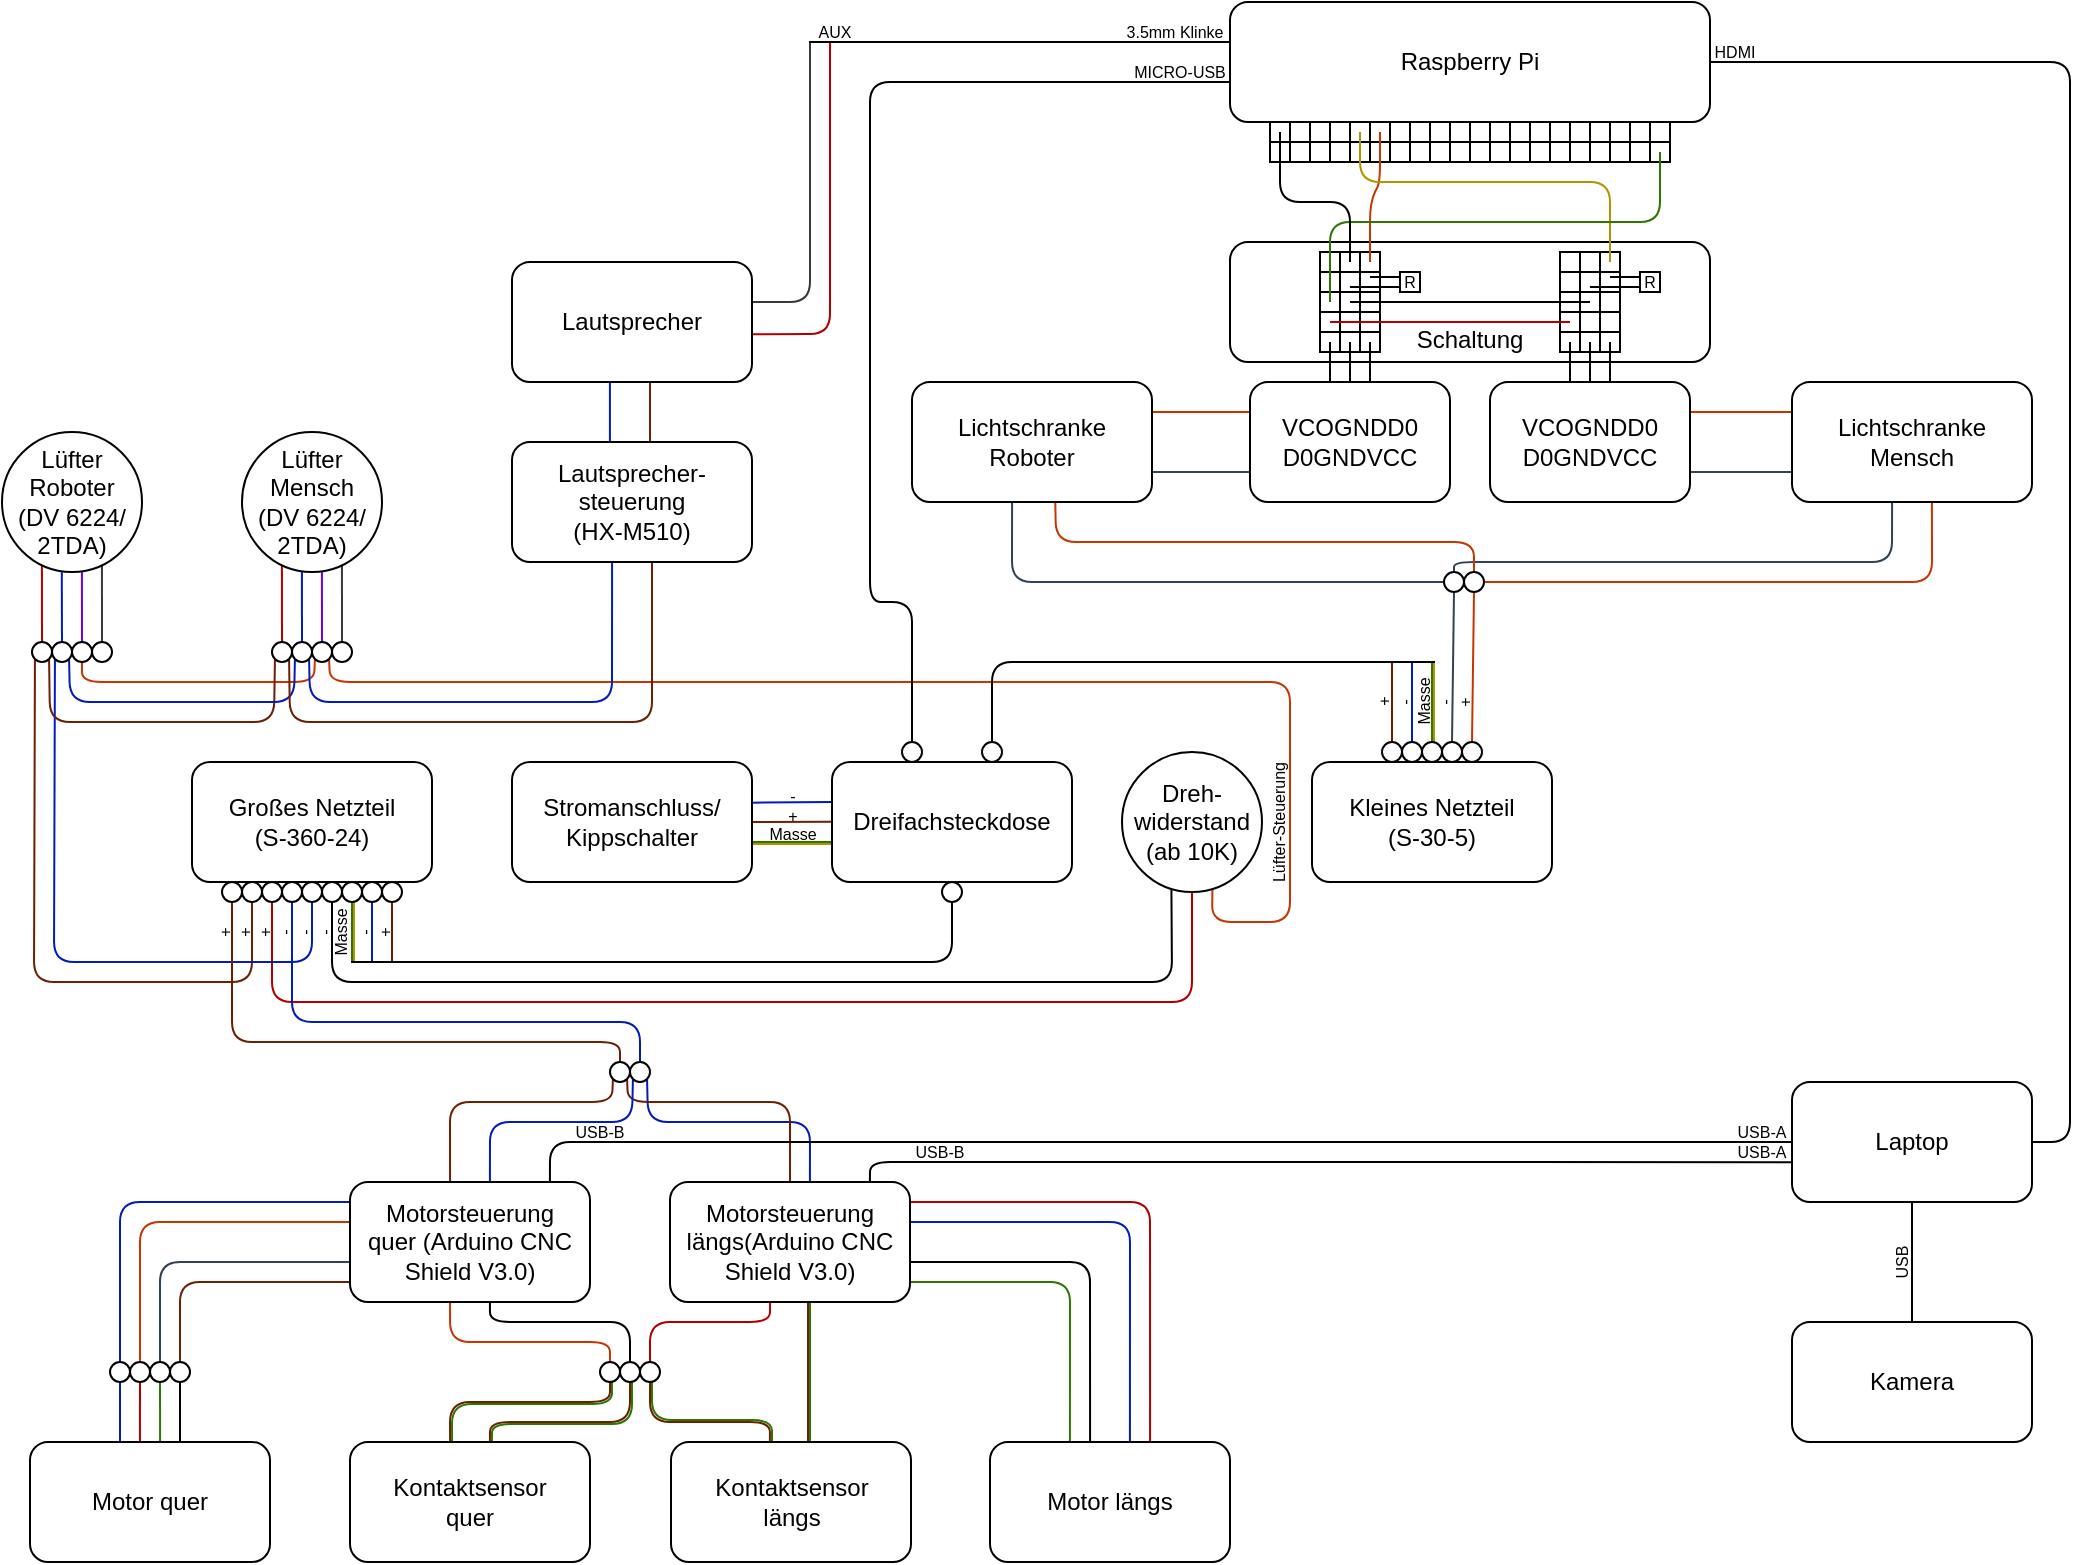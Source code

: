 <mxfile version="13.0.1" type="device"><diagram id="l2Rh1ZvsgJQRkd-vf3ts" name="Page-1"><mxGraphModel dx="1673" dy="905" grid="1" gridSize="10" guides="1" tooltips="1" connect="1" arrows="1" fold="1" page="0" pageScale="1" pageWidth="827" pageHeight="1169" math="0" shadow="0"><root><mxCell id="0"/><mxCell id="1" parent="0"/><mxCell id="UWc-ctYwlkJ2MwjgOF7v-33" value="" style="endArrow=none;html=1;exitX=0.5;exitY=0;exitDx=0;exitDy=0;fillColor=#60a917;strokeColor=#2D7600;" parent="1" edge="1"><mxGeometry width="50" height="50" relative="1" as="geometry"><mxPoint x="1005" y="510" as="sourcePoint"/><mxPoint x="1005" y="470" as="targetPoint"/></mxGeometry></mxCell><mxCell id="UWc-ctYwlkJ2MwjgOF7v-34" value="" style="endArrow=none;html=1;exitX=0.5;exitY=0;exitDx=0;exitDy=0;fillColor=#0050ef;strokeColor=#001DBC;" parent="1" source="UWc-ctYwlkJ2MwjgOF7v-27" edge="1"><mxGeometry width="50" height="50" relative="1" as="geometry"><mxPoint x="1005" y="510" as="sourcePoint"/><mxPoint x="995" y="470" as="targetPoint"/><Array as="points"/></mxGeometry></mxCell><mxCell id="UWc-ctYwlkJ2MwjgOF7v-35" value="" style="endArrow=none;html=1;exitX=0.5;exitY=0;exitDx=0;exitDy=0;fillColor=#a0522d;strokeColor=#6D1F00;" parent="1" source="UWc-ctYwlkJ2MwjgOF7v-28" edge="1"><mxGeometry width="50" height="50" relative="1" as="geometry"><mxPoint x="995" y="510" as="sourcePoint"/><mxPoint x="985" y="470" as="targetPoint"/><Array as="points"/></mxGeometry></mxCell><mxCell id="UWc-ctYwlkJ2MwjgOF7v-45" value="&lt;br&gt;&lt;div&gt;&lt;br&gt;&lt;/div&gt;&lt;div style=&quot;font-size: 7px&quot;&gt;&lt;br&gt;&lt;/div&gt;&lt;div&gt;Schaltung&lt;/div&gt;" style="rounded=1;whiteSpace=wrap;html=1;" parent="1" vertex="1"><mxGeometry x="904" y="260" width="240" height="60" as="geometry"/></mxCell><mxCell id="UWc-ctYwlkJ2MwjgOF7v-48" value="" style="endArrow=none;html=1;entryX=0.5;entryY=1;entryDx=0;entryDy=0;exitX=0.5;exitY=0;exitDx=0;exitDy=0;fillColor=#647687;strokeColor=#314354;" parent="1" source="UWc-ctYwlkJ2MwjgOF7v-25" target="UWc-ctYwlkJ2MwjgOF7v-43" edge="1"><mxGeometry width="50" height="50" relative="1" as="geometry"><mxPoint x="965" y="490" as="sourcePoint"/><mxPoint x="1015" y="440" as="targetPoint"/></mxGeometry></mxCell><mxCell id="UWc-ctYwlkJ2MwjgOF7v-49" value="" style="endArrow=none;html=1;entryX=0.5;entryY=1;entryDx=0;entryDy=0;exitX=0.5;exitY=0;exitDx=0;exitDy=0;fillColor=#fa6800;strokeColor=#C73500;" parent="1" source="UWc-ctYwlkJ2MwjgOF7v-26" target="UWc-ctYwlkJ2MwjgOF7v-44" edge="1"><mxGeometry width="50" height="50" relative="1" as="geometry"><mxPoint x="1015" y="510" as="sourcePoint"/><mxPoint x="1016" y="435" as="targetPoint"/></mxGeometry></mxCell><mxCell id="UWc-ctYwlkJ2MwjgOF7v-50" value="" style="endArrow=none;html=1;entryX=0;entryY=0.5;entryDx=0;entryDy=0;exitX=0.417;exitY=1;exitDx=0;exitDy=0;fillColor=#647687;strokeColor=#314354;exitPerimeter=0;" parent="1" source="UWc-ctYwlkJ2MwjgOF7v-41" target="UWc-ctYwlkJ2MwjgOF7v-43" edge="1"><mxGeometry width="50" height="50" relative="1" as="geometry"><mxPoint x="945" y="460" as="sourcePoint"/><mxPoint x="995" y="410" as="targetPoint"/><Array as="points"><mxPoint x="795" y="430"/></Array></mxGeometry></mxCell><mxCell id="UWc-ctYwlkJ2MwjgOF7v-51" value="" style="endArrow=none;html=1;exitX=1;exitY=0.5;exitDx=0;exitDy=0;entryX=0.583;entryY=1;entryDx=0;entryDy=0;fillColor=#fa6800;strokeColor=#C73500;entryPerimeter=0;" parent="1" source="UWc-ctYwlkJ2MwjgOF7v-44" target="UWc-ctYwlkJ2MwjgOF7v-42" edge="1"><mxGeometry width="50" height="50" relative="1" as="geometry"><mxPoint x="1085" y="490" as="sourcePoint"/><mxPoint x="1135" y="440" as="targetPoint"/><Array as="points"><mxPoint x="1255" y="430"/></Array></mxGeometry></mxCell><mxCell id="UWc-ctYwlkJ2MwjgOF7v-52" value="" style="endArrow=none;html=1;entryX=0.5;entryY=0;entryDx=0;entryDy=0;exitX=0.417;exitY=0.994;exitDx=0;exitDy=0;exitPerimeter=0;fillColor=#647687;strokeColor=#314354;" parent="1" source="UWc-ctYwlkJ2MwjgOF7v-42" target="UWc-ctYwlkJ2MwjgOF7v-43" edge="1"><mxGeometry width="50" height="50" relative="1" as="geometry"><mxPoint x="1235" y="393" as="sourcePoint"/><mxPoint x="1055" y="440" as="targetPoint"/><Array as="points"><mxPoint x="1235" y="420"/><mxPoint x="1016" y="420"/></Array></mxGeometry></mxCell><mxCell id="UWc-ctYwlkJ2MwjgOF7v-53" value="" style="endArrow=none;html=1;entryX=0.5;entryY=0;entryDx=0;entryDy=0;exitX=0.597;exitY=0.997;exitDx=0;exitDy=0;exitPerimeter=0;fillColor=#fa6800;strokeColor=#C73500;" parent="1" source="UWc-ctYwlkJ2MwjgOF7v-41" target="UWc-ctYwlkJ2MwjgOF7v-44" edge="1"><mxGeometry width="50" height="50" relative="1" as="geometry"><mxPoint x="895" y="410" as="sourcePoint"/><mxPoint x="1055" y="440" as="targetPoint"/><Array as="points"><mxPoint x="817" y="410"/><mxPoint x="1026" y="410"/></Array></mxGeometry></mxCell><mxCell id="UWc-ctYwlkJ2MwjgOF7v-74" value="&lt;p style=&quot;line-height: 100% ; font-size: 8px&quot;&gt;&lt;font style=&quot;font-size: 8px ; line-height: 100%&quot;&gt;+&lt;/font&gt;&lt;/p&gt;" style="text;html=1;strokeColor=none;fillColor=none;align=center;verticalAlign=middle;whiteSpace=wrap;rounded=0;rotation=-90;" parent="1" vertex="1"><mxGeometry x="973.5" y="487.5" width="15" height="5" as="geometry"/></mxCell><mxCell id="UWc-ctYwlkJ2MwjgOF7v-76" value="&lt;p style=&quot;line-height: 100% ; font-size: 8px&quot;&gt;-&lt;/p&gt;" style="text;html=1;strokeColor=none;fillColor=none;align=center;verticalAlign=middle;whiteSpace=wrap;rounded=0;rotation=-90;" parent="1" vertex="1"><mxGeometry x="984" y="487.5" width="15" height="5" as="geometry"/></mxCell><mxCell id="UWc-ctYwlkJ2MwjgOF7v-77" value="&lt;p style=&quot;line-height: 100% ; font-size: 8px&quot;&gt;Masse&lt;/p&gt;" style="text;html=1;strokeColor=none;fillColor=none;align=center;verticalAlign=middle;whiteSpace=wrap;rounded=0;rotation=-90;" parent="1" vertex="1"><mxGeometry x="988.5" y="485" width="25" height="10" as="geometry"/></mxCell><mxCell id="UWc-ctYwlkJ2MwjgOF7v-78" value="&lt;p style=&quot;line-height: 100% ; font-size: 8px&quot;&gt;&lt;font style=&quot;font-size: 8px ; line-height: 100%&quot;&gt;+&lt;/font&gt;&lt;/p&gt;" style="text;html=1;strokeColor=none;fillColor=none;align=center;verticalAlign=middle;whiteSpace=wrap;rounded=0;rotation=-90;" parent="1" vertex="1"><mxGeometry x="1014" y="487.5" width="15" height="5" as="geometry"/></mxCell><mxCell id="UWc-ctYwlkJ2MwjgOF7v-79" value="&lt;p style=&quot;line-height: 100% ; font-size: 8px&quot;&gt;-&lt;/p&gt;" style="text;html=1;strokeColor=none;fillColor=none;align=center;verticalAlign=middle;whiteSpace=wrap;rounded=0;rotation=-90;" parent="1" vertex="1"><mxGeometry x="1004" y="487.5" width="15" height="5" as="geometry"/></mxCell><mxCell id="UWc-ctYwlkJ2MwjgOF7v-83" value="" style="endArrow=none;html=1;entryX=1;entryY=0.339;entryDx=0;entryDy=0;exitX=0;exitY=0.333;exitDx=0;exitDy=0;exitPerimeter=0;fillColor=#0050ef;strokeColor=#001DBC;entryPerimeter=0;" parent="1" source="UWc-ctYwlkJ2MwjgOF7v-17" target="UWc-ctYwlkJ2MwjgOF7v-12" edge="1"><mxGeometry width="50" height="50" relative="1" as="geometry"><mxPoint x="625" y="580" as="sourcePoint"/><mxPoint x="675" y="540" as="targetPoint"/></mxGeometry></mxCell><mxCell id="UWc-ctYwlkJ2MwjgOF7v-84" value="" style="endArrow=none;html=1;entryX=1;entryY=0.5;entryDx=0;entryDy=0;exitX=0;exitY=0.333;exitDx=0;exitDy=0;exitPerimeter=0;fillColor=#a0522d;strokeColor=#6D1F00;" parent="1" target="UWc-ctYwlkJ2MwjgOF7v-12" edge="1"><mxGeometry width="50" height="50" relative="1" as="geometry"><mxPoint x="705" y="549.93" as="sourcePoint"/><mxPoint x="675.0" y="549.95" as="targetPoint"/></mxGeometry></mxCell><mxCell id="UWc-ctYwlkJ2MwjgOF7v-85" value="" style="endArrow=none;html=1;entryX=1;entryY=0.667;entryDx=0;entryDy=0;exitX=0;exitY=0.333;exitDx=0;exitDy=0;exitPerimeter=0;fillColor=#60a917;strokeColor=#2D7600;entryPerimeter=0;" parent="1" target="UWc-ctYwlkJ2MwjgOF7v-12" edge="1"><mxGeometry width="50" height="50" relative="1" as="geometry"><mxPoint x="705" y="560" as="sourcePoint"/><mxPoint x="675.0" y="560.02" as="targetPoint"/></mxGeometry></mxCell><mxCell id="UWc-ctYwlkJ2MwjgOF7v-86" value="&lt;p style=&quot;line-height: 100% ; font-size: 8px&quot;&gt;&lt;font style=&quot;font-size: 8px&quot;&gt;+&lt;/font&gt;&lt;/p&gt;" style="text;html=1;strokeColor=none;fillColor=none;align=center;verticalAlign=middle;whiteSpace=wrap;rounded=0;" parent="1" vertex="1"><mxGeometry x="678" y="544" width="15" height="5" as="geometry"/></mxCell><mxCell id="UWc-ctYwlkJ2MwjgOF7v-88" value="&lt;p style=&quot;line-height: 100% ; font-size: 8px&quot;&gt;&lt;font style=&quot;font-size: 8px&quot;&gt;-&lt;/font&gt;&lt;/p&gt;" style="text;html=1;strokeColor=none;fillColor=none;align=center;verticalAlign=middle;whiteSpace=wrap;rounded=0;" parent="1" vertex="1"><mxGeometry x="678" y="534.5" width="15" height="5" as="geometry"/></mxCell><mxCell id="UWc-ctYwlkJ2MwjgOF7v-91" value="&lt;p style=&quot;line-height: 100% ; font-size: 8px&quot;&gt;Masse&lt;/p&gt;" style="text;html=1;strokeColor=none;fillColor=none;align=center;verticalAlign=middle;whiteSpace=wrap;rounded=0;" parent="1" vertex="1"><mxGeometry x="673" y="551" width="25" height="10" as="geometry"/></mxCell><mxCell id="UWc-ctYwlkJ2MwjgOF7v-94" value="" style="endArrow=none;html=1;entryX=0.5;entryY=1;entryDx=0;entryDy=0;fillColor=#a0522d;strokeColor=#6D1F00;" parent="1" target="UWc-ctYwlkJ2MwjgOF7v-6" edge="1"><mxGeometry width="50" height="50" relative="1" as="geometry"><mxPoint x="485" y="620" as="sourcePoint"/><mxPoint x="505" y="590" as="targetPoint"/></mxGeometry></mxCell><mxCell id="UWc-ctYwlkJ2MwjgOF7v-95" value="" style="endArrow=none;html=1;entryX=0.5;entryY=1;entryDx=0;entryDy=0;fillColor=#0050ef;strokeColor=#001DBC;" parent="1" target="UWc-ctYwlkJ2MwjgOF7v-5" edge="1"><mxGeometry width="50" height="50" relative="1" as="geometry"><mxPoint x="475" y="620" as="sourcePoint"/><mxPoint x="485" y="590" as="targetPoint"/></mxGeometry></mxCell><mxCell id="UWc-ctYwlkJ2MwjgOF7v-96" value="" style="endArrow=none;html=1;entryX=0.5;entryY=1;entryDx=0;entryDy=0;fillColor=#60a917;strokeColor=#2D7600;" parent="1" target="UWc-ctYwlkJ2MwjgOF7v-4" edge="1"><mxGeometry width="50" height="50" relative="1" as="geometry"><mxPoint x="465" y="620" as="sourcePoint"/><mxPoint x="475" y="590" as="targetPoint"/></mxGeometry></mxCell><mxCell id="UWc-ctYwlkJ2MwjgOF7v-97" value="&lt;p style=&quot;line-height: 100% ; font-size: 8px&quot;&gt;Masse&lt;/p&gt;" style="text;html=1;strokeColor=none;fillColor=none;align=center;verticalAlign=middle;whiteSpace=wrap;rounded=0;rotation=-90;" parent="1" vertex="1"><mxGeometry x="447" y="600" width="25" height="10" as="geometry"/></mxCell><mxCell id="UWc-ctYwlkJ2MwjgOF7v-98" value="&lt;p style=&quot;line-height: 100% ; font-size: 8px&quot;&gt;-&lt;/p&gt;" style="text;html=1;strokeColor=none;fillColor=none;align=center;verticalAlign=middle;whiteSpace=wrap;rounded=0;rotation=-90;" parent="1" vertex="1"><mxGeometry x="444" y="602.5" width="15" height="5" as="geometry"/></mxCell><mxCell id="UWc-ctYwlkJ2MwjgOF7v-99" value="&lt;p style=&quot;line-height: 100% ; font-size: 8px&quot;&gt;&lt;font style=&quot;font-size: 8px ; line-height: 100%&quot;&gt;+&lt;/font&gt;&lt;/p&gt;" style="text;html=1;strokeColor=none;fillColor=none;align=center;verticalAlign=middle;whiteSpace=wrap;rounded=0;rotation=-90;" parent="1" vertex="1"><mxGeometry x="474" y="602.5" width="15" height="5" as="geometry"/></mxCell><mxCell id="UWc-ctYwlkJ2MwjgOF7v-102" value="" style="endArrow=none;html=1;exitX=0.5;exitY=1;exitDx=0;exitDy=0;entryX=0.353;entryY=0.977;entryDx=0;entryDy=0;entryPerimeter=0;" parent="1" source="UWc-ctYwlkJ2MwjgOF7v-3" target="UWc-ctYwlkJ2MwjgOF7v-22" edge="1"><mxGeometry width="50" height="50" relative="1" as="geometry"><mxPoint x="465" y="710" as="sourcePoint"/><mxPoint x="865" y="590" as="targetPoint"/><Array as="points"><mxPoint x="455" y="630"/><mxPoint x="875" y="630"/></Array></mxGeometry></mxCell><mxCell id="UWc-ctYwlkJ2MwjgOF7v-103" value="" style="endArrow=none;html=1;entryX=0.5;entryY=1;entryDx=0;entryDy=0;exitX=0.5;exitY=1;exitDx=0;exitDy=0;fillColor=#e51400;strokeColor=#B20000;" parent="1" source="UWc-ctYwlkJ2MwjgOF7v-22" target="UWc-ctYwlkJ2MwjgOF7v-8" edge="1"><mxGeometry width="50" height="50" relative="1" as="geometry"><mxPoint x="355" y="680" as="sourcePoint"/><mxPoint x="405" y="630" as="targetPoint"/><Array as="points"><mxPoint x="885" y="640"/><mxPoint x="425" y="640"/></Array></mxGeometry></mxCell><mxCell id="UWc-ctYwlkJ2MwjgOF7v-104" value="&lt;p style=&quot;line-height: 100% ; font-size: 8px&quot;&gt;-&lt;/p&gt;" style="text;html=1;strokeColor=none;fillColor=none;align=center;verticalAlign=middle;whiteSpace=wrap;rounded=0;rotation=-90;" parent="1" vertex="1"><mxGeometry x="464" y="602.5" width="15" height="5" as="geometry"/></mxCell><mxCell id="UWc-ctYwlkJ2MwjgOF7v-107" value="&lt;p style=&quot;line-height: 100% ; font-size: 8px&quot;&gt;&lt;font style=&quot;font-size: 8px ; line-height: 100%&quot;&gt;+&lt;/font&gt;&lt;/p&gt;" style="text;html=1;strokeColor=none;fillColor=none;align=center;verticalAlign=middle;whiteSpace=wrap;rounded=0;rotation=-90;" parent="1" vertex="1"><mxGeometry x="414" y="602.5" width="15" height="5" as="geometry"/></mxCell><mxCell id="UWc-ctYwlkJ2MwjgOF7v-121" value="" style="endArrow=none;html=1;entryX=0.5;entryY=1;entryDx=0;entryDy=0;exitX=0;exitY=1;exitDx=0;exitDy=0;fillColor=#a0522d;strokeColor=#6D1F00;" parent="1" source="UWc-ctYwlkJ2MwjgOF7v-110" target="UWc-ctYwlkJ2MwjgOF7v-9" edge="1"><mxGeometry width="50" height="50" relative="1" as="geometry"><mxPoint x="305" y="600" as="sourcePoint"/><mxPoint x="355" y="590" as="targetPoint"/><Array as="points"><mxPoint x="306" y="630"/><mxPoint x="415" y="630"/></Array></mxGeometry></mxCell><mxCell id="UWc-ctYwlkJ2MwjgOF7v-122" value="" style="endArrow=none;html=1;entryX=0;entryY=1;entryDx=0;entryDy=0;exitX=0.5;exitY=1;exitDx=0;exitDy=0;fillColor=#0050ef;strokeColor=#001DBC;" parent="1" source="UWc-ctYwlkJ2MwjgOF7v-2" target="UWc-ctYwlkJ2MwjgOF7v-111" edge="1"><mxGeometry width="50" height="50" relative="1" as="geometry"><mxPoint x="255" y="600" as="sourcePoint"/><mxPoint x="305" y="550" as="targetPoint"/><Array as="points"><mxPoint x="445" y="620"/><mxPoint x="316" y="620"/></Array></mxGeometry></mxCell><mxCell id="UWc-ctYwlkJ2MwjgOF7v-123" value="&lt;p style=&quot;line-height: 100% ; font-size: 8px&quot;&gt;&lt;font style=&quot;font-size: 8px ; line-height: 100%&quot;&gt;+&lt;/font&gt;&lt;/p&gt;" style="text;html=1;strokeColor=none;fillColor=none;align=center;verticalAlign=middle;whiteSpace=wrap;rounded=0;rotation=-90;" parent="1" vertex="1"><mxGeometry x="404" y="602.5" width="15" height="5" as="geometry"/></mxCell><mxCell id="UWc-ctYwlkJ2MwjgOF7v-124" value="&lt;p style=&quot;line-height: 100% ; font-size: 8px&quot;&gt;-&lt;/p&gt;" style="text;html=1;strokeColor=none;fillColor=none;align=center;verticalAlign=middle;whiteSpace=wrap;rounded=0;rotation=-90;" parent="1" vertex="1"><mxGeometry x="434" y="602.5" width="15" height="5" as="geometry"/></mxCell><mxCell id="UWc-ctYwlkJ2MwjgOF7v-126" value="" style="endArrow=none;html=1;exitX=0.5;exitY=0;exitDx=0;exitDy=0;entryX=0.285;entryY=0.953;entryDx=0;entryDy=0;entryPerimeter=0;fillColor=#e51400;strokeColor=#B20000;" parent="1" source="UWc-ctYwlkJ2MwjgOF7v-110" target="UWc-ctYwlkJ2MwjgOF7v-108" edge="1"><mxGeometry width="50" height="50" relative="1" as="geometry"><mxPoint x="385" y="470" as="sourcePoint"/><mxPoint x="310" y="430" as="targetPoint"/></mxGeometry></mxCell><mxCell id="UWc-ctYwlkJ2MwjgOF7v-127" value="" style="endArrow=none;html=1;exitX=0.5;exitY=0;exitDx=0;exitDy=0;entryX=0.427;entryY=0.995;entryDx=0;entryDy=0;entryPerimeter=0;fillColor=#0050ef;strokeColor=#001DBC;" parent="1" source="UWc-ctYwlkJ2MwjgOF7v-111" target="UWc-ctYwlkJ2MwjgOF7v-108" edge="1"><mxGeometry width="50" height="50" relative="1" as="geometry"><mxPoint x="325.02" y="460" as="sourcePoint"/><mxPoint x="320" y="430" as="targetPoint"/></mxGeometry></mxCell><mxCell id="UWc-ctYwlkJ2MwjgOF7v-128" value="" style="endArrow=none;html=1;exitX=0.5;exitY=0;exitDx=0;exitDy=0;entryX=0.571;entryY=0.995;entryDx=0;entryDy=0;entryPerimeter=0;fillColor=#aa00ff;strokeColor=#7700CC;" parent="1" source="UWc-ctYwlkJ2MwjgOF7v-112" target="UWc-ctYwlkJ2MwjgOF7v-108" edge="1"><mxGeometry width="50" height="50" relative="1" as="geometry"><mxPoint x="320" y="460" as="sourcePoint"/><mxPoint x="330" y="430" as="targetPoint"/></mxGeometry></mxCell><mxCell id="UWc-ctYwlkJ2MwjgOF7v-129" value="" style="endArrow=none;html=1;exitX=0.5;exitY=0;exitDx=0;exitDy=0;entryX=0.714;entryY=0.953;entryDx=0;entryDy=0;entryPerimeter=0;fillColor=#eeeeee;strokeColor=#36393d;" parent="1" source="UWc-ctYwlkJ2MwjgOF7v-113" target="UWc-ctYwlkJ2MwjgOF7v-108" edge="1"><mxGeometry width="50" height="50" relative="1" as="geometry"><mxPoint x="345.05" y="460" as="sourcePoint"/><mxPoint x="345" y="421.71" as="targetPoint"/></mxGeometry></mxCell><mxCell id="UWc-ctYwlkJ2MwjgOF7v-130" value="" style="endArrow=none;html=1;exitX=0.5;exitY=0;exitDx=0;exitDy=0;entryX=0.285;entryY=0.954;entryDx=0;entryDy=0;entryPerimeter=0;fillColor=#e51400;strokeColor=#B20000;" parent="1" source="UWc-ctYwlkJ2MwjgOF7v-116" target="UWc-ctYwlkJ2MwjgOF7v-109" edge="1"><mxGeometry width="50" height="50" relative="1" as="geometry"><mxPoint x="415" y="490" as="sourcePoint"/><mxPoint x="430" y="430" as="targetPoint"/></mxGeometry></mxCell><mxCell id="UWc-ctYwlkJ2MwjgOF7v-131" value="" style="endArrow=none;html=1;exitX=0.5;exitY=0;exitDx=0;exitDy=0;entryX=0.428;entryY=0.996;entryDx=0;entryDy=0;entryPerimeter=0;fillColor=#0050ef;strokeColor=#001DBC;" parent="1" source="UWc-ctYwlkJ2MwjgOF7v-117" target="UWc-ctYwlkJ2MwjgOF7v-109" edge="1"><mxGeometry width="50" height="50" relative="1" as="geometry"><mxPoint x="430" y="460" as="sourcePoint"/><mxPoint x="440" y="430" as="targetPoint"/></mxGeometry></mxCell><mxCell id="UWc-ctYwlkJ2MwjgOF7v-132" value="" style="endArrow=none;html=1;exitX=0.5;exitY=0;exitDx=0;exitDy=0;entryX=0.571;entryY=0.996;entryDx=0;entryDy=0;entryPerimeter=0;fillColor=#aa00ff;strokeColor=#7700CC;" parent="1" source="UWc-ctYwlkJ2MwjgOF7v-118" target="UWc-ctYwlkJ2MwjgOF7v-109" edge="1"><mxGeometry width="50" height="50" relative="1" as="geometry"><mxPoint x="451.48" y="460.28" as="sourcePoint"/><mxPoint x="450" y="430" as="targetPoint"/></mxGeometry></mxCell><mxCell id="UWc-ctYwlkJ2MwjgOF7v-133" value="" style="endArrow=none;html=1;exitX=0.5;exitY=0;exitDx=0;exitDy=0;entryX=0.714;entryY=0.951;entryDx=0;entryDy=0;entryPerimeter=0;fillColor=#eeeeee;strokeColor=#36393d;" parent="1" source="UWc-ctYwlkJ2MwjgOF7v-119" target="UWc-ctYwlkJ2MwjgOF7v-109" edge="1"><mxGeometry width="50" height="50" relative="1" as="geometry"><mxPoint x="450" y="460" as="sourcePoint"/><mxPoint x="460" y="430" as="targetPoint"/></mxGeometry></mxCell><mxCell id="UWc-ctYwlkJ2MwjgOF7v-134" value="" style="endArrow=none;html=1;exitX=0.5;exitY=1;exitDx=0;exitDy=0;entryX=0;entryY=1;entryDx=0;entryDy=0;fillColor=#fa6800;strokeColor=#C73500;" parent="1" source="UWc-ctYwlkJ2MwjgOF7v-112" target="UWc-ctYwlkJ2MwjgOF7v-118" edge="1"><mxGeometry width="50" height="50" relative="1" as="geometry"><mxPoint x="365" y="520" as="sourcePoint"/><mxPoint x="415" y="470" as="targetPoint"/><Array as="points"><mxPoint x="330" y="480"/><mxPoint x="446" y="480"/></Array></mxGeometry></mxCell><mxCell id="UWc-ctYwlkJ2MwjgOF7v-135" value="" style="endArrow=none;html=1;entryX=0;entryY=1;entryDx=0;entryDy=0;exitX=1;exitY=1;exitDx=0;exitDy=0;fillColor=#a0522d;strokeColor=#6D1F00;" parent="1" source="UWc-ctYwlkJ2MwjgOF7v-110" target="UWc-ctYwlkJ2MwjgOF7v-116" edge="1"><mxGeometry width="50" height="50" relative="1" as="geometry"><mxPoint x="325" y="540" as="sourcePoint"/><mxPoint x="375" y="490" as="targetPoint"/><Array as="points"><mxPoint x="314" y="500"/><mxPoint x="426" y="500"/></Array></mxGeometry></mxCell><mxCell id="UWc-ctYwlkJ2MwjgOF7v-136" value="" style="endArrow=none;html=1;entryX=0;entryY=1;entryDx=0;entryDy=0;exitX=1;exitY=1;exitDx=0;exitDy=0;fillColor=#0050ef;strokeColor=#001DBC;" parent="1" source="UWc-ctYwlkJ2MwjgOF7v-111" target="UWc-ctYwlkJ2MwjgOF7v-117" edge="1"><mxGeometry width="50" height="50" relative="1" as="geometry"><mxPoint x="345" y="510" as="sourcePoint"/><mxPoint x="395" y="460" as="targetPoint"/><Array as="points"><mxPoint x="324" y="490"/><mxPoint x="436" y="490"/></Array></mxGeometry></mxCell><mxCell id="UWc-ctYwlkJ2MwjgOF7v-137" value="" style="endArrow=none;html=1;exitX=1;exitY=1;exitDx=0;exitDy=0;entryX=0.646;entryY=0.979;entryDx=0;entryDy=0;entryPerimeter=0;fillColor=#fa6800;strokeColor=#C73500;" parent="1" source="UWc-ctYwlkJ2MwjgOF7v-118" target="UWc-ctYwlkJ2MwjgOF7v-22" edge="1"><mxGeometry width="50" height="50" relative="1" as="geometry"><mxPoint x="455" y="480" as="sourcePoint"/><mxPoint x="895" y="590" as="targetPoint"/><Array as="points"><mxPoint x="454" y="480"/><mxPoint x="934" y="480"/><mxPoint x="934" y="600"/><mxPoint x="895" y="600"/></Array></mxGeometry></mxCell><mxCell id="UWc-ctYwlkJ2MwjgOF7v-140" value="" style="endArrow=none;html=1;exitX=1;exitY=1;exitDx=0;exitDy=0;entryX=0.417;entryY=1;entryDx=0;entryDy=0;entryPerimeter=0;fillColor=#0050ef;strokeColor=#001DBC;" parent="1" source="UWc-ctYwlkJ2MwjgOF7v-117" target="UWc-ctYwlkJ2MwjgOF7v-139" edge="1"><mxGeometry width="50" height="50" relative="1" as="geometry"><mxPoint x="555" y="490" as="sourcePoint"/><mxPoint x="595" y="430" as="targetPoint"/><Array as="points"><mxPoint x="444" y="490"/><mxPoint x="595" y="490"/></Array></mxGeometry></mxCell><mxCell id="UWc-ctYwlkJ2MwjgOF7v-141" value="" style="endArrow=none;html=1;exitX=1;exitY=1;exitDx=0;exitDy=0;fillColor=#a0522d;strokeColor=#6D1F00;" parent="1" source="UWc-ctYwlkJ2MwjgOF7v-116" edge="1"><mxGeometry width="50" height="50" relative="1" as="geometry"><mxPoint x="615" y="490" as="sourcePoint"/><mxPoint x="615" y="420" as="targetPoint"/><Array as="points"><mxPoint x="434" y="500"/><mxPoint x="615" y="500"/></Array></mxGeometry></mxCell><mxCell id="UWc-ctYwlkJ2MwjgOF7v-143" value="" style="endArrow=none;html=1;entryX=0.408;entryY=1;entryDx=0;entryDy=0;entryPerimeter=0;exitX=0.408;exitY=0;exitDx=0;exitDy=0;exitPerimeter=0;fillColor=#0050ef;strokeColor=#001DBC;" parent="1" source="UWc-ctYwlkJ2MwjgOF7v-139" target="UWc-ctYwlkJ2MwjgOF7v-142" edge="1"><mxGeometry width="50" height="50" relative="1" as="geometry"><mxPoint x="594" y="350" as="sourcePoint"/><mxPoint x="594" y="340" as="targetPoint"/></mxGeometry></mxCell><mxCell id="UWc-ctYwlkJ2MwjgOF7v-144" value="" style="endArrow=none;html=1;entryX=0.575;entryY=1;entryDx=0;entryDy=0;entryPerimeter=0;exitX=0.575;exitY=0;exitDx=0;exitDy=0;exitPerimeter=0;fillColor=#a0522d;strokeColor=#6D1F00;" parent="1" source="UWc-ctYwlkJ2MwjgOF7v-139" target="UWc-ctYwlkJ2MwjgOF7v-142" edge="1"><mxGeometry width="50" height="50" relative="1" as="geometry"><mxPoint x="614" y="350" as="sourcePoint"/><mxPoint x="614" y="340" as="targetPoint"/></mxGeometry></mxCell><mxCell id="UWc-ctYwlkJ2MwjgOF7v-146" value="" style="endArrow=none;html=1;exitX=1.001;exitY=0.334;exitDx=0;exitDy=0;exitPerimeter=0;fillColor=#eeeeee;strokeColor=#36393d;" parent="1" source="UWc-ctYwlkJ2MwjgOF7v-142" edge="1"><mxGeometry width="50" height="50" relative="1" as="geometry"><mxPoint x="674" y="290" as="sourcePoint"/><mxPoint x="694" y="160" as="targetPoint"/><Array as="points"><mxPoint x="694" y="290"/></Array></mxGeometry></mxCell><mxCell id="UWc-ctYwlkJ2MwjgOF7v-147" value="" style="endArrow=none;html=1;exitX=1.003;exitY=0.602;exitDx=0;exitDy=0;exitPerimeter=0;fillColor=#e51400;strokeColor=#B20000;" parent="1" source="UWc-ctYwlkJ2MwjgOF7v-142" edge="1"><mxGeometry width="50" height="50" relative="1" as="geometry"><mxPoint x="665.12" y="290.04" as="sourcePoint"/><mxPoint x="704" y="160" as="targetPoint"/><Array as="points"><mxPoint x="704" y="306"/></Array></mxGeometry></mxCell><mxCell id="UWc-ctYwlkJ2MwjgOF7v-148" value="&lt;font style=&quot;font-size: 8px ; line-height: 100%&quot;&gt;3.5mm Klinke&lt;br&gt;&lt;/font&gt;" style="text;html=1;strokeColor=none;fillColor=none;align=center;verticalAlign=middle;whiteSpace=wrap;rounded=0;" parent="1" vertex="1"><mxGeometry x="849" y="149" width="55" height="10" as="geometry"/></mxCell><mxCell id="UWc-ctYwlkJ2MwjgOF7v-157" value="" style="endArrow=none;html=1;entryX=0.5;entryY=1;entryDx=0;entryDy=0;exitX=0.5;exitY=0;exitDx=0;exitDy=0;fillColor=#a0522d;strokeColor=#6D1F00;" parent="1" source="UWc-ctYwlkJ2MwjgOF7v-155" target="UWc-ctYwlkJ2MwjgOF7v-10" edge="1"><mxGeometry width="50" height="50" relative="1" as="geometry"><mxPoint x="494" y="710" as="sourcePoint"/><mxPoint x="544" y="660" as="targetPoint"/><Array as="points"><mxPoint x="599" y="660"/><mxPoint x="405" y="660"/></Array></mxGeometry></mxCell><mxCell id="UWc-ctYwlkJ2MwjgOF7v-158" value="" style="endArrow=none;html=1;entryX=0.5;entryY=0;entryDx=0;entryDy=0;exitX=0.5;exitY=1;exitDx=0;exitDy=0;fillColor=#0050ef;strokeColor=#001DBC;" parent="1" source="UWc-ctYwlkJ2MwjgOF7v-7" target="UWc-ctYwlkJ2MwjgOF7v-156" edge="1"><mxGeometry width="50" height="50" relative="1" as="geometry"><mxPoint x="484" y="710" as="sourcePoint"/><mxPoint x="534" y="660" as="targetPoint"/><Array as="points"><mxPoint x="435" y="650"/><mxPoint x="609" y="650"/></Array></mxGeometry></mxCell><mxCell id="UWc-ctYwlkJ2MwjgOF7v-159" value="&lt;p style=&quot;line-height: 100% ; font-size: 8px&quot;&gt;-&lt;/p&gt;" style="text;html=1;strokeColor=none;fillColor=none;align=center;verticalAlign=middle;whiteSpace=wrap;rounded=0;rotation=-90;" parent="1" vertex="1"><mxGeometry x="424" y="602.5" width="15" height="5" as="geometry"/></mxCell><mxCell id="UWc-ctYwlkJ2MwjgOF7v-160" value="&lt;p style=&quot;line-height: 100% ; font-size: 8px&quot;&gt;&lt;font style=&quot;font-size: 8px ; line-height: 100%&quot;&gt;+&lt;/font&gt;&lt;/p&gt;" style="text;html=1;strokeColor=none;fillColor=none;align=center;verticalAlign=middle;whiteSpace=wrap;rounded=0;rotation=-90;" parent="1" vertex="1"><mxGeometry x="394" y="602.5" width="15" height="5" as="geometry"/></mxCell><mxCell id="UWc-ctYwlkJ2MwjgOF7v-161" value="" style="endArrow=none;html=1;entryX=0;entryY=1;entryDx=0;entryDy=0;fillColor=#a0522d;strokeColor=#6D1F00;exitX=0.417;exitY=0;exitDx=0;exitDy=0;exitPerimeter=0;" parent="1" source="UWc-ctYwlkJ2MwjgOF7v-149" target="UWc-ctYwlkJ2MwjgOF7v-155" edge="1"><mxGeometry width="50" height="50" relative="1" as="geometry"><mxPoint x="514" y="720" as="sourcePoint"/><mxPoint x="584" y="680" as="targetPoint"/><Array as="points"><mxPoint x="514" y="690"/><mxPoint x="595" y="690"/></Array></mxGeometry></mxCell><mxCell id="UWc-ctYwlkJ2MwjgOF7v-162" value="" style="endArrow=none;html=1;entryX=1;entryY=1;entryDx=0;entryDy=0;fillColor=#0050ef;strokeColor=#001DBC;exitX=0.583;exitY=0;exitDx=0;exitDy=0;exitPerimeter=0;" parent="1" source="UWc-ctYwlkJ2MwjgOF7v-150" target="UWc-ctYwlkJ2MwjgOF7v-156" edge="1"><mxGeometry width="50" height="50" relative="1" as="geometry"><mxPoint x="694" y="720" as="sourcePoint"/><mxPoint x="644" y="700" as="targetPoint"/><Array as="points"><mxPoint x="694" y="700"/><mxPoint x="613" y="700"/></Array></mxGeometry></mxCell><mxCell id="UWc-ctYwlkJ2MwjgOF7v-163" value="" style="endArrow=none;html=1;entryX=1;entryY=1;entryDx=0;entryDy=0;fillColor=#a0522d;strokeColor=#6D1F00;exitX=0.5;exitY=0;exitDx=0;exitDy=0;" parent="1" source="UWc-ctYwlkJ2MwjgOF7v-150" target="UWc-ctYwlkJ2MwjgOF7v-155" edge="1"><mxGeometry width="50" height="50" relative="1" as="geometry"><mxPoint x="684" y="720" as="sourcePoint"/><mxPoint x="634" y="700" as="targetPoint"/><Array as="points"><mxPoint x="684" y="690"/><mxPoint x="603" y="690"/></Array></mxGeometry></mxCell><mxCell id="UWc-ctYwlkJ2MwjgOF7v-164" value="" style="endArrow=none;html=1;entryX=0;entryY=1;entryDx=0;entryDy=0;fillColor=#0050ef;strokeColor=#001DBC;exitX=0.583;exitY=0;exitDx=0;exitDy=0;exitPerimeter=0;" parent="1" source="UWc-ctYwlkJ2MwjgOF7v-149" target="UWc-ctYwlkJ2MwjgOF7v-156" edge="1"><mxGeometry width="50" height="50" relative="1" as="geometry"><mxPoint x="534" y="720" as="sourcePoint"/><mxPoint x="624" y="690" as="targetPoint"/><Array as="points"><mxPoint x="534" y="700"/><mxPoint x="605" y="700"/></Array></mxGeometry></mxCell><mxCell id="UWc-ctYwlkJ2MwjgOF7v-174" value="" style="endArrow=none;html=1;entryX=0.575;entryY=1;entryDx=0;entryDy=0;entryPerimeter=0;exitX=0.571;exitY=0;exitDx=0;exitDy=0;exitPerimeter=0;fillColor=#a0522d;strokeColor=#6D1F00;" parent="1" source="UWc-ctYwlkJ2MwjgOF7v-153" target="UWc-ctYwlkJ2MwjgOF7v-150" edge="1"><mxGeometry width="50" height="50" relative="1" as="geometry"><mxPoint x="694" y="850" as="sourcePoint"/><mxPoint x="734" y="800" as="targetPoint"/></mxGeometry></mxCell><mxCell id="UWc-ctYwlkJ2MwjgOF7v-175" value="" style="endArrow=none;html=1;exitX=0.5;exitY=0;exitDx=0;exitDy=0;fillColor=#e51400;strokeColor=#B20000;entryX=0.417;entryY=1;entryDx=0;entryDy=0;entryPerimeter=0;" parent="1" source="UWc-ctYwlkJ2MwjgOF7v-172" target="UWc-ctYwlkJ2MwjgOF7v-150" edge="1"><mxGeometry width="50" height="50" relative="1" as="geometry"><mxPoint x="614" y="800" as="sourcePoint"/><mxPoint x="674" y="800" as="targetPoint"/><Array as="points"><mxPoint x="614" y="800"/><mxPoint x="674" y="800"/></Array></mxGeometry></mxCell><mxCell id="UWc-ctYwlkJ2MwjgOF7v-176" value="" style="endArrow=none;html=1;exitX=0.5;exitY=0;exitDx=0;exitDy=0;entryX=0.583;entryY=1;entryDx=0;entryDy=0;entryPerimeter=0;" parent="1" source="UWc-ctYwlkJ2MwjgOF7v-171" target="UWc-ctYwlkJ2MwjgOF7v-149" edge="1"><mxGeometry width="50" height="50" relative="1" as="geometry"><mxPoint x="494" y="860" as="sourcePoint"/><mxPoint x="534" y="800" as="targetPoint"/><Array as="points"><mxPoint x="604" y="800"/><mxPoint x="534" y="800"/></Array></mxGeometry></mxCell><mxCell id="UWc-ctYwlkJ2MwjgOF7v-177" value="" style="endArrow=none;html=1;exitX=0.5;exitY=0;exitDx=0;exitDy=0;fillColor=#fa6800;strokeColor=#C73500;entryX=0.417;entryY=1;entryDx=0;entryDy=0;entryPerimeter=0;" parent="1" source="UWc-ctYwlkJ2MwjgOF7v-170" target="UWc-ctYwlkJ2MwjgOF7v-149" edge="1"><mxGeometry width="50" height="50" relative="1" as="geometry"><mxPoint x="514" y="850" as="sourcePoint"/><mxPoint x="514" y="800" as="targetPoint"/><Array as="points"><mxPoint x="594" y="810"/><mxPoint x="514" y="810"/></Array></mxGeometry></mxCell><mxCell id="UWc-ctYwlkJ2MwjgOF7v-178" value="" style="endArrow=none;html=1;entryX=0.5;entryY=1;entryDx=0;entryDy=0;exitX=0.412;exitY=0;exitDx=0;exitDy=0;exitPerimeter=0;fillColor=#a0522d;strokeColor=#6D1F00;" parent="1" source="UWc-ctYwlkJ2MwjgOF7v-153" target="UWc-ctYwlkJ2MwjgOF7v-172" edge="1"><mxGeometry width="50" height="50" relative="1" as="geometry"><mxPoint x="674" y="850" as="sourcePoint"/><mxPoint x="624" y="830" as="targetPoint"/><Array as="points"><mxPoint x="674" y="850"/><mxPoint x="614" y="850"/></Array></mxGeometry></mxCell><mxCell id="UWc-ctYwlkJ2MwjgOF7v-179" value="" style="endArrow=none;html=1;entryX=0.5;entryY=1;entryDx=0;entryDy=0;fillColor=#a0522d;strokeColor=#6D1F00;exitX=0.417;exitY=0;exitDx=0;exitDy=0;exitPerimeter=0;" parent="1" source="UWc-ctYwlkJ2MwjgOF7v-154" target="UWc-ctYwlkJ2MwjgOF7v-170" edge="1"><mxGeometry width="50" height="50" relative="1" as="geometry"><mxPoint x="514" y="850" as="sourcePoint"/><mxPoint x="584" y="840" as="targetPoint"/><Array as="points"><mxPoint x="514" y="840"/><mxPoint x="594" y="840"/></Array></mxGeometry></mxCell><mxCell id="UWc-ctYwlkJ2MwjgOF7v-180" value="" style="endArrow=none;html=1;entryX=0.5;entryY=1;entryDx=0;entryDy=0;exitX=0.583;exitY=0;exitDx=0;exitDy=0;exitPerimeter=0;fillColor=#a0522d;strokeColor=#6D1F00;" parent="1" source="UWc-ctYwlkJ2MwjgOF7v-154" target="UWc-ctYwlkJ2MwjgOF7v-171" edge="1"><mxGeometry width="50" height="50" relative="1" as="geometry"><mxPoint x="534" y="850" as="sourcePoint"/><mxPoint x="614" y="850" as="targetPoint"/><Array as="points"><mxPoint x="534" y="850"/><mxPoint x="604" y="850"/></Array></mxGeometry></mxCell><mxCell id="UWc-ctYwlkJ2MwjgOF7v-183" value="" style="endArrow=none;html=1;exitX=0.5;exitY=0;exitDx=0;exitDy=0;fillColor=#a0522d;strokeColor=#6D1F00;entryX=0;entryY=0.833;entryDx=0;entryDy=0;entryPerimeter=0;" parent="1" source="UWc-ctYwlkJ2MwjgOF7v-168" target="UWc-ctYwlkJ2MwjgOF7v-149" edge="1"><mxGeometry width="50" height="50" relative="1" as="geometry"><mxPoint x="374" y="820" as="sourcePoint"/><mxPoint x="454" y="780" as="targetPoint"/><Array as="points"><mxPoint x="379" y="780"/></Array></mxGeometry></mxCell><mxCell id="UWc-ctYwlkJ2MwjgOF7v-184" value="" style="endArrow=none;html=1;exitX=0.5;exitY=0;exitDx=0;exitDy=0;fillColor=#647687;strokeColor=#314354;entryX=0;entryY=0.667;entryDx=0;entryDy=0;entryPerimeter=0;" parent="1" source="UWc-ctYwlkJ2MwjgOF7v-167" target="UWc-ctYwlkJ2MwjgOF7v-149" edge="1"><mxGeometry width="50" height="50" relative="1" as="geometry"><mxPoint x="344" y="830" as="sourcePoint"/><mxPoint x="454" y="770" as="targetPoint"/><Array as="points"><mxPoint x="369" y="770"/></Array></mxGeometry></mxCell><mxCell id="UWc-ctYwlkJ2MwjgOF7v-185" value="" style="endArrow=none;html=1;exitX=0.5;exitY=0;exitDx=0;exitDy=0;fillColor=#fa6800;strokeColor=#C73500;entryX=0;entryY=0.333;entryDx=0;entryDy=0;entryPerimeter=0;" parent="1" source="UWc-ctYwlkJ2MwjgOF7v-166" target="UWc-ctYwlkJ2MwjgOF7v-149" edge="1"><mxGeometry width="50" height="50" relative="1" as="geometry"><mxPoint x="374" y="840" as="sourcePoint"/><mxPoint x="454" y="750" as="targetPoint"/><Array as="points"><mxPoint x="359" y="750"/></Array></mxGeometry></mxCell><mxCell id="UWc-ctYwlkJ2MwjgOF7v-186" value="" style="endArrow=none;html=1;exitX=0.5;exitY=0;exitDx=0;exitDy=0;fillColor=#0050ef;strokeColor=#001DBC;entryX=0;entryY=0.167;entryDx=0;entryDy=0;entryPerimeter=0;" parent="1" source="UWc-ctYwlkJ2MwjgOF7v-165" target="UWc-ctYwlkJ2MwjgOF7v-149" edge="1"><mxGeometry width="50" height="50" relative="1" as="geometry"><mxPoint x="394" y="820" as="sourcePoint"/><mxPoint x="454" y="740" as="targetPoint"/><Array as="points"><mxPoint x="349" y="740"/></Array></mxGeometry></mxCell><mxCell id="UWc-ctYwlkJ2MwjgOF7v-187" value="" style="endArrow=none;html=1;entryX=0.5;entryY=1;entryDx=0;entryDy=0;exitX=0.375;exitY=0;exitDx=0;exitDy=0;exitPerimeter=0;fillColor=#0050ef;strokeColor=#001DBC;" parent="1" source="UWc-ctYwlkJ2MwjgOF7v-151" target="UWc-ctYwlkJ2MwjgOF7v-165" edge="1"><mxGeometry width="50" height="50" relative="1" as="geometry"><mxPoint x="349" y="850" as="sourcePoint"/><mxPoint x="354" y="830" as="targetPoint"/></mxGeometry></mxCell><mxCell id="UWc-ctYwlkJ2MwjgOF7v-188" value="" style="endArrow=none;html=1;entryX=0.5;entryY=1;entryDx=0;entryDy=0;exitX=0.458;exitY=0;exitDx=0;exitDy=0;exitPerimeter=0;fillColor=#e51400;strokeColor=#B20000;" parent="1" source="UWc-ctYwlkJ2MwjgOF7v-151" target="UWc-ctYwlkJ2MwjgOF7v-166" edge="1"><mxGeometry width="50" height="50" relative="1" as="geometry"><mxPoint x="359" y="850" as="sourcePoint"/><mxPoint x="349" y="830" as="targetPoint"/></mxGeometry></mxCell><mxCell id="UWc-ctYwlkJ2MwjgOF7v-189" value="" style="endArrow=none;html=1;entryX=0.5;entryY=1;entryDx=0;entryDy=0;exitX=0.542;exitY=0;exitDx=0;exitDy=0;exitPerimeter=0;fillColor=#60a917;strokeColor=#2D7600;" parent="1" source="UWc-ctYwlkJ2MwjgOF7v-151" target="UWc-ctYwlkJ2MwjgOF7v-167" edge="1"><mxGeometry width="50" height="50" relative="1" as="geometry"><mxPoint x="369" y="850" as="sourcePoint"/><mxPoint x="359" y="830" as="targetPoint"/></mxGeometry></mxCell><mxCell id="UWc-ctYwlkJ2MwjgOF7v-190" value="" style="endArrow=none;html=1;entryX=0.5;entryY=1;entryDx=0;entryDy=0;exitX=0.625;exitY=0;exitDx=0;exitDy=0;exitPerimeter=0;" parent="1" source="UWc-ctYwlkJ2MwjgOF7v-151" target="UWc-ctYwlkJ2MwjgOF7v-168" edge="1"><mxGeometry width="50" height="50" relative="1" as="geometry"><mxPoint x="379" y="850" as="sourcePoint"/><mxPoint x="369" y="830" as="targetPoint"/></mxGeometry></mxCell><mxCell id="UWc-ctYwlkJ2MwjgOF7v-191" value="" style="endArrow=none;html=1;fillColor=#60a917;strokeColor=#2D7600;exitX=1;exitY=0.833;exitDx=0;exitDy=0;exitPerimeter=0;entryX=0.333;entryY=0;entryDx=0;entryDy=0;entryPerimeter=0;" parent="1" source="UWc-ctYwlkJ2MwjgOF7v-150" target="UWc-ctYwlkJ2MwjgOF7v-152" edge="1"><mxGeometry width="50" height="50" relative="1" as="geometry"><mxPoint x="757" y="780" as="sourcePoint"/><mxPoint x="824" y="850" as="targetPoint"/><Array as="points"><mxPoint x="824" y="780"/></Array></mxGeometry></mxCell><mxCell id="UWc-ctYwlkJ2MwjgOF7v-193" value="" style="endArrow=none;html=1;entryX=1;entryY=0.667;entryDx=0;entryDy=0;entryPerimeter=0;exitX=0.417;exitY=0;exitDx=0;exitDy=0;exitPerimeter=0;" parent="1" source="UWc-ctYwlkJ2MwjgOF7v-152" target="UWc-ctYwlkJ2MwjgOF7v-150" edge="1"><mxGeometry width="50" height="50" relative="1" as="geometry"><mxPoint x="834" y="850" as="sourcePoint"/><mxPoint x="754" y="770" as="targetPoint"/><Array as="points"><mxPoint x="834" y="770"/></Array></mxGeometry></mxCell><mxCell id="UWc-ctYwlkJ2MwjgOF7v-194" value="" style="endArrow=none;html=1;fillColor=#0050ef;strokeColor=#001DBC;exitX=1;exitY=0.333;exitDx=0;exitDy=0;exitPerimeter=0;entryX=0.583;entryY=0;entryDx=0;entryDy=0;entryPerimeter=0;" parent="1" source="UWc-ctYwlkJ2MwjgOF7v-150" target="UWc-ctYwlkJ2MwjgOF7v-152" edge="1"><mxGeometry width="50" height="50" relative="1" as="geometry"><mxPoint x="754" y="750" as="sourcePoint"/><mxPoint x="854" y="850" as="targetPoint"/><Array as="points"><mxPoint x="854" y="750"/></Array></mxGeometry></mxCell><mxCell id="UWc-ctYwlkJ2MwjgOF7v-195" value="" style="endArrow=none;html=1;fillColor=#e51400;strokeColor=#B20000;entryX=1;entryY=0.167;entryDx=0;entryDy=0;entryPerimeter=0;exitX=0.667;exitY=0;exitDx=0;exitDy=0;exitPerimeter=0;" parent="1" source="UWc-ctYwlkJ2MwjgOF7v-152" target="UWc-ctYwlkJ2MwjgOF7v-150" edge="1"><mxGeometry width="50" height="50" relative="1" as="geometry"><mxPoint x="864" y="850" as="sourcePoint"/><mxPoint x="754" y="740" as="targetPoint"/><Array as="points"><mxPoint x="864" y="740"/></Array></mxGeometry></mxCell><mxCell id="UWc-ctYwlkJ2MwjgOF7v-196" value="" style="endArrow=none;html=1;exitX=0.833;exitY=0;exitDx=0;exitDy=0;exitPerimeter=0;entryX=0;entryY=0.5;entryDx=0;entryDy=0;" parent="1" source="UWc-ctYwlkJ2MwjgOF7v-149" target="UWc-ctYwlkJ2MwjgOF7v-328" edge="1"><mxGeometry width="50" height="50" relative="1" as="geometry"><mxPoint x="564" y="720" as="sourcePoint"/><mxPoint x="984" y="710" as="targetPoint"/><Array as="points"><mxPoint x="564" y="710"/></Array></mxGeometry></mxCell><mxCell id="UWc-ctYwlkJ2MwjgOF7v-197" value="" style="endArrow=none;html=1;exitX=0.833;exitY=0;exitDx=0;exitDy=0;exitPerimeter=0;entryX=0.003;entryY=0.668;entryDx=0;entryDy=0;entryPerimeter=0;" parent="1" source="UWc-ctYwlkJ2MwjgOF7v-150" target="UWc-ctYwlkJ2MwjgOF7v-328" edge="1"><mxGeometry width="50" height="50" relative="1" as="geometry"><mxPoint x="724" y="720" as="sourcePoint"/><mxPoint x="1184" y="720" as="targetPoint"/><Array as="points"><mxPoint x="724" y="720"/></Array></mxGeometry></mxCell><mxCell id="UWc-ctYwlkJ2MwjgOF7v-198" value="&lt;font style=&quot;font-size: 8px ; line-height: 100%&quot;&gt;USB-A&lt;/font&gt;" style="text;html=1;strokeColor=none;fillColor=none;align=center;verticalAlign=middle;whiteSpace=wrap;rounded=0;" parent="1" vertex="1"><mxGeometry x="1155" y="699" width="30" height="10" as="geometry"/></mxCell><mxCell id="UWc-ctYwlkJ2MwjgOF7v-199" value="&lt;font style=&quot;font-size: 8px ; line-height: 100%&quot;&gt;USB-A&lt;/font&gt;" style="text;html=1;strokeColor=none;fillColor=none;align=center;verticalAlign=middle;whiteSpace=wrap;rounded=0;" parent="1" vertex="1"><mxGeometry x="1155" y="709" width="30" height="10" as="geometry"/></mxCell><mxCell id="UWc-ctYwlkJ2MwjgOF7v-200" value="&lt;font style=&quot;font-size: 8px ; line-height: 100%&quot;&gt;USB-B&lt;/font&gt;" style="text;html=1;strokeColor=none;fillColor=none;align=center;verticalAlign=middle;whiteSpace=wrap;rounded=0;" parent="1" vertex="1"><mxGeometry x="744" y="709" width="30" height="10" as="geometry"/></mxCell><mxCell id="UWc-ctYwlkJ2MwjgOF7v-201" value="&lt;font style=&quot;font-size: 8px ; line-height: 100%&quot;&gt;USB-B&lt;/font&gt;" style="text;html=1;strokeColor=none;fillColor=none;align=center;verticalAlign=middle;whiteSpace=wrap;rounded=0;" parent="1" vertex="1"><mxGeometry x="574" y="699" width="30" height="10" as="geometry"/></mxCell><mxCell id="UWc-ctYwlkJ2MwjgOF7v-202" value="" style="endArrow=none;html=1;exitX=0.5;exitY=0;exitDx=0;exitDy=0;entryX=0;entryY=0.667;entryDx=0;entryDy=0;entryPerimeter=0;" parent="1" source="UWc-ctYwlkJ2MwjgOF7v-19" target="UWc-ctYwlkJ2MwjgOF7v-265" edge="1"><mxGeometry width="50" height="50" relative="1" as="geometry"><mxPoint x="704" y="420" as="sourcePoint"/><mxPoint x="894" y="180" as="targetPoint"/><Array as="points"><mxPoint x="745" y="440"/><mxPoint x="724" y="440"/><mxPoint x="724" y="180"/></Array></mxGeometry></mxCell><mxCell id="UWc-ctYwlkJ2MwjgOF7v-203" value="&lt;font style=&quot;font-size: 8px ; line-height: 100%&quot;&gt;MICRO-USB&lt;/font&gt;" style="text;html=1;strokeColor=none;fillColor=none;align=center;verticalAlign=middle;whiteSpace=wrap;rounded=0;" parent="1" vertex="1"><mxGeometry x="854" y="169" width="50" height="10" as="geometry"/></mxCell><mxCell id="UWc-ctYwlkJ2MwjgOF7v-204" value="&lt;p style=&quot;line-height: 100% ; font-size: 8px&quot;&gt;Lüfter-Steuerung&lt;/p&gt;" style="text;html=1;strokeColor=none;fillColor=none;align=center;verticalAlign=middle;whiteSpace=wrap;rounded=0;rotation=-90;" parent="1" vertex="1"><mxGeometry x="896" y="545" width="65" height="10" as="geometry"/></mxCell><mxCell id="UWc-ctYwlkJ2MwjgOF7v-220" value="" style="group" parent="1" vertex="1" connectable="0"><mxGeometry x="949" y="265" width="30" height="50" as="geometry"/></mxCell><mxCell id="UWc-ctYwlkJ2MwjgOF7v-205" value="" style="rounded=0;whiteSpace=wrap;html=1;" parent="UWc-ctYwlkJ2MwjgOF7v-220" vertex="1"><mxGeometry x="10" width="10" height="10" as="geometry"/></mxCell><mxCell id="UWc-ctYwlkJ2MwjgOF7v-206" value="" style="rounded=0;whiteSpace=wrap;html=1;" parent="UWc-ctYwlkJ2MwjgOF7v-220" vertex="1"><mxGeometry x="20" width="10" height="10" as="geometry"/></mxCell><mxCell id="UWc-ctYwlkJ2MwjgOF7v-207" value="" style="rounded=0;whiteSpace=wrap;html=1;" parent="UWc-ctYwlkJ2MwjgOF7v-220" vertex="1"><mxGeometry width="10" height="10" as="geometry"/></mxCell><mxCell id="UWc-ctYwlkJ2MwjgOF7v-208" value="" style="rounded=0;whiteSpace=wrap;html=1;" parent="UWc-ctYwlkJ2MwjgOF7v-220" vertex="1"><mxGeometry y="10" width="10" height="10" as="geometry"/></mxCell><mxCell id="UWc-ctYwlkJ2MwjgOF7v-209" value="" style="rounded=0;whiteSpace=wrap;html=1;" parent="UWc-ctYwlkJ2MwjgOF7v-220" vertex="1"><mxGeometry x="10" y="10" width="10" height="10" as="geometry"/></mxCell><mxCell id="UWc-ctYwlkJ2MwjgOF7v-210" value="" style="rounded=0;whiteSpace=wrap;html=1;" parent="UWc-ctYwlkJ2MwjgOF7v-220" vertex="1"><mxGeometry x="20" y="10" width="10" height="10" as="geometry"/></mxCell><mxCell id="UWc-ctYwlkJ2MwjgOF7v-211" value="" style="rounded=0;whiteSpace=wrap;html=1;" parent="UWc-ctYwlkJ2MwjgOF7v-220" vertex="1"><mxGeometry x="20" y="20" width="10" height="10" as="geometry"/></mxCell><mxCell id="UWc-ctYwlkJ2MwjgOF7v-212" value="" style="rounded=0;whiteSpace=wrap;html=1;" parent="UWc-ctYwlkJ2MwjgOF7v-220" vertex="1"><mxGeometry x="10" y="20" width="10" height="10" as="geometry"/></mxCell><mxCell id="UWc-ctYwlkJ2MwjgOF7v-213" value="" style="rounded=0;whiteSpace=wrap;html=1;" parent="UWc-ctYwlkJ2MwjgOF7v-220" vertex="1"><mxGeometry y="20" width="10" height="10" as="geometry"/></mxCell><mxCell id="UWc-ctYwlkJ2MwjgOF7v-214" value="" style="rounded=0;whiteSpace=wrap;html=1;" parent="UWc-ctYwlkJ2MwjgOF7v-220" vertex="1"><mxGeometry y="30" width="10" height="10" as="geometry"/></mxCell><mxCell id="UWc-ctYwlkJ2MwjgOF7v-215" value="" style="rounded=0;whiteSpace=wrap;html=1;" parent="UWc-ctYwlkJ2MwjgOF7v-220" vertex="1"><mxGeometry x="10" y="30" width="10" height="10" as="geometry"/></mxCell><mxCell id="UWc-ctYwlkJ2MwjgOF7v-216" value="" style="rounded=0;whiteSpace=wrap;html=1;" parent="UWc-ctYwlkJ2MwjgOF7v-220" vertex="1"><mxGeometry x="20" y="30" width="10" height="10" as="geometry"/></mxCell><mxCell id="UWc-ctYwlkJ2MwjgOF7v-217" value="" style="rounded=0;whiteSpace=wrap;html=1;" parent="UWc-ctYwlkJ2MwjgOF7v-220" vertex="1"><mxGeometry x="20" y="40" width="10" height="10" as="geometry"/></mxCell><mxCell id="UWc-ctYwlkJ2MwjgOF7v-218" value="" style="rounded=0;whiteSpace=wrap;html=1;" parent="UWc-ctYwlkJ2MwjgOF7v-220" vertex="1"><mxGeometry x="10" y="40" width="10" height="10" as="geometry"/></mxCell><mxCell id="UWc-ctYwlkJ2MwjgOF7v-219" value="" style="rounded=0;whiteSpace=wrap;html=1;" parent="UWc-ctYwlkJ2MwjgOF7v-220" vertex="1"><mxGeometry y="40" width="10" height="10" as="geometry"/></mxCell><mxCell id="UWc-ctYwlkJ2MwjgOF7v-222" value="" style="group" parent="1" vertex="1" connectable="0"><mxGeometry x="1069" y="265" width="30" height="50" as="geometry"/></mxCell><mxCell id="UWc-ctYwlkJ2MwjgOF7v-223" value="" style="rounded=0;whiteSpace=wrap;html=1;" parent="UWc-ctYwlkJ2MwjgOF7v-222" vertex="1"><mxGeometry x="10" width="10" height="10" as="geometry"/></mxCell><mxCell id="UWc-ctYwlkJ2MwjgOF7v-224" value="" style="rounded=0;whiteSpace=wrap;html=1;" parent="UWc-ctYwlkJ2MwjgOF7v-222" vertex="1"><mxGeometry x="20" width="10" height="10" as="geometry"/></mxCell><mxCell id="UWc-ctYwlkJ2MwjgOF7v-225" value="" style="rounded=0;whiteSpace=wrap;html=1;" parent="UWc-ctYwlkJ2MwjgOF7v-222" vertex="1"><mxGeometry width="10" height="10" as="geometry"/></mxCell><mxCell id="UWc-ctYwlkJ2MwjgOF7v-226" value="" style="rounded=0;whiteSpace=wrap;html=1;" parent="UWc-ctYwlkJ2MwjgOF7v-222" vertex="1"><mxGeometry y="10" width="10" height="10" as="geometry"/></mxCell><mxCell id="UWc-ctYwlkJ2MwjgOF7v-227" value="" style="rounded=0;whiteSpace=wrap;html=1;" parent="UWc-ctYwlkJ2MwjgOF7v-222" vertex="1"><mxGeometry x="10" y="10" width="10" height="10" as="geometry"/></mxCell><mxCell id="UWc-ctYwlkJ2MwjgOF7v-228" value="" style="rounded=0;whiteSpace=wrap;html=1;" parent="UWc-ctYwlkJ2MwjgOF7v-222" vertex="1"><mxGeometry x="20" y="10" width="10" height="10" as="geometry"/></mxCell><mxCell id="UWc-ctYwlkJ2MwjgOF7v-229" value="" style="rounded=0;whiteSpace=wrap;html=1;" parent="UWc-ctYwlkJ2MwjgOF7v-222" vertex="1"><mxGeometry x="20" y="20" width="10" height="10" as="geometry"/></mxCell><mxCell id="UWc-ctYwlkJ2MwjgOF7v-230" value="" style="rounded=0;whiteSpace=wrap;html=1;" parent="UWc-ctYwlkJ2MwjgOF7v-222" vertex="1"><mxGeometry x="10" y="20" width="10" height="10" as="geometry"/></mxCell><mxCell id="UWc-ctYwlkJ2MwjgOF7v-231" value="" style="rounded=0;whiteSpace=wrap;html=1;" parent="UWc-ctYwlkJ2MwjgOF7v-222" vertex="1"><mxGeometry y="20" width="10" height="10" as="geometry"/></mxCell><mxCell id="UWc-ctYwlkJ2MwjgOF7v-232" value="" style="rounded=0;whiteSpace=wrap;html=1;" parent="UWc-ctYwlkJ2MwjgOF7v-222" vertex="1"><mxGeometry y="30" width="10" height="10" as="geometry"/></mxCell><mxCell id="UWc-ctYwlkJ2MwjgOF7v-233" value="" style="rounded=0;whiteSpace=wrap;html=1;" parent="UWc-ctYwlkJ2MwjgOF7v-222" vertex="1"><mxGeometry x="10" y="30" width="10" height="10" as="geometry"/></mxCell><mxCell id="UWc-ctYwlkJ2MwjgOF7v-234" value="" style="rounded=0;whiteSpace=wrap;html=1;" parent="UWc-ctYwlkJ2MwjgOF7v-222" vertex="1"><mxGeometry x="20" y="30" width="10" height="10" as="geometry"/></mxCell><mxCell id="UWc-ctYwlkJ2MwjgOF7v-235" value="" style="rounded=0;whiteSpace=wrap;html=1;" parent="UWc-ctYwlkJ2MwjgOF7v-222" vertex="1"><mxGeometry x="20" y="40" width="10" height="10" as="geometry"/></mxCell><mxCell id="UWc-ctYwlkJ2MwjgOF7v-236" value="" style="rounded=0;whiteSpace=wrap;html=1;" parent="UWc-ctYwlkJ2MwjgOF7v-222" vertex="1"><mxGeometry x="10" y="40" width="10" height="10" as="geometry"/></mxCell><mxCell id="UWc-ctYwlkJ2MwjgOF7v-237" value="" style="rounded=0;whiteSpace=wrap;html=1;" parent="UWc-ctYwlkJ2MwjgOF7v-222" vertex="1"><mxGeometry y="40" width="10" height="10" as="geometry"/></mxCell><mxCell id="UWc-ctYwlkJ2MwjgOF7v-241" value="" style="endArrow=none;html=1;exitX=1;exitY=0.25;exitDx=0;exitDy=0;entryX=0;entryY=0.25;entryDx=0;entryDy=0;fillColor=#fa6800;strokeColor=#C73500;" parent="1" source="UWc-ctYwlkJ2MwjgOF7v-41" target="UWc-ctYwlkJ2MwjgOF7v-239" edge="1"><mxGeometry width="50" height="50" relative="1" as="geometry"><mxPoint x="864" y="380" as="sourcePoint"/><mxPoint x="914" y="330" as="targetPoint"/></mxGeometry></mxCell><mxCell id="UWc-ctYwlkJ2MwjgOF7v-242" value="" style="endArrow=none;html=1;exitX=1;exitY=0.75;exitDx=0;exitDy=0;entryX=0;entryY=0.75;entryDx=0;entryDy=0;fillColor=#647687;strokeColor=#314354;" parent="1" source="UWc-ctYwlkJ2MwjgOF7v-41" target="UWc-ctYwlkJ2MwjgOF7v-239" edge="1"><mxGeometry width="50" height="50" relative="1" as="geometry"><mxPoint x="865" y="345" as="sourcePoint"/><mxPoint x="904" y="345" as="targetPoint"/></mxGeometry></mxCell><mxCell id="UWc-ctYwlkJ2MwjgOF7v-243" value="" style="endArrow=none;html=1;entryX=0;entryY=0.25;entryDx=0;entryDy=0;exitX=1;exitY=0.25;exitDx=0;exitDy=0;fillColor=#fa6800;strokeColor=#C73500;" parent="1" source="UWc-ctYwlkJ2MwjgOF7v-240" target="UWc-ctYwlkJ2MwjgOF7v-42" edge="1"><mxGeometry width="50" height="50" relative="1" as="geometry"><mxPoint x="1154" y="390" as="sourcePoint"/><mxPoint x="1204" y="340" as="targetPoint"/></mxGeometry></mxCell><mxCell id="UWc-ctYwlkJ2MwjgOF7v-244" value="" style="endArrow=none;html=1;entryX=0;entryY=0.75;entryDx=0;entryDy=0;exitX=1;exitY=0.75;exitDx=0;exitDy=0;fillColor=#647687;strokeColor=#314354;" parent="1" source="UWc-ctYwlkJ2MwjgOF7v-240" target="UWc-ctYwlkJ2MwjgOF7v-42" edge="1"><mxGeometry width="50" height="50" relative="1" as="geometry"><mxPoint x="1134" y="345" as="sourcePoint"/><mxPoint x="1185" y="345" as="targetPoint"/></mxGeometry></mxCell><mxCell id="UWc-ctYwlkJ2MwjgOF7v-245" value="" style="endArrow=none;html=1;entryX=0.5;entryY=0.5;entryDx=0;entryDy=0;exitX=0.4;exitY=0;exitDx=0;exitDy=0;exitPerimeter=0;entryPerimeter=0;" parent="1" source="UWc-ctYwlkJ2MwjgOF7v-239" target="UWc-ctYwlkJ2MwjgOF7v-219" edge="1"><mxGeometry width="50" height="50" relative="1" as="geometry"><mxPoint x="924" y="370" as="sourcePoint"/><mxPoint x="974" y="320" as="targetPoint"/></mxGeometry></mxCell><mxCell id="UWc-ctYwlkJ2MwjgOF7v-246" value="" style="endArrow=none;html=1;entryX=0.5;entryY=0.5;entryDx=0;entryDy=0;exitX=0.5;exitY=0;exitDx=0;exitDy=0;entryPerimeter=0;" parent="1" source="UWc-ctYwlkJ2MwjgOF7v-239" target="UWc-ctYwlkJ2MwjgOF7v-218" edge="1"><mxGeometry width="50" height="50" relative="1" as="geometry"><mxPoint x="954" y="330" as="sourcePoint"/><mxPoint x="954" y="315" as="targetPoint"/></mxGeometry></mxCell><mxCell id="UWc-ctYwlkJ2MwjgOF7v-247" value="" style="endArrow=none;html=1;entryX=0.5;entryY=0.5;entryDx=0;entryDy=0;exitX=0.6;exitY=0;exitDx=0;exitDy=0;exitPerimeter=0;entryPerimeter=0;" parent="1" source="UWc-ctYwlkJ2MwjgOF7v-239" target="UWc-ctYwlkJ2MwjgOF7v-217" edge="1"><mxGeometry width="50" height="50" relative="1" as="geometry"><mxPoint x="964" y="330" as="sourcePoint"/><mxPoint x="964" y="315" as="targetPoint"/></mxGeometry></mxCell><mxCell id="UWc-ctYwlkJ2MwjgOF7v-248" value="" style="endArrow=none;html=1;entryX=0.5;entryY=0.5;entryDx=0;entryDy=0;exitX=0.4;exitY=0;exitDx=0;exitDy=0;exitPerimeter=0;entryPerimeter=0;" parent="1" source="UWc-ctYwlkJ2MwjgOF7v-240" target="UWc-ctYwlkJ2MwjgOF7v-237" edge="1"><mxGeometry width="50" height="50" relative="1" as="geometry"><mxPoint x="1054" y="380" as="sourcePoint"/><mxPoint x="1104" y="330" as="targetPoint"/></mxGeometry></mxCell><mxCell id="UWc-ctYwlkJ2MwjgOF7v-249" value="" style="endArrow=none;html=1;entryX=0.5;entryY=0.5;entryDx=0;entryDy=0;exitX=0.5;exitY=0;exitDx=0;exitDy=0;entryPerimeter=0;" parent="1" source="UWc-ctYwlkJ2MwjgOF7v-240" target="UWc-ctYwlkJ2MwjgOF7v-236" edge="1"><mxGeometry width="50" height="50" relative="1" as="geometry"><mxPoint x="1074" y="330" as="sourcePoint"/><mxPoint x="1074" y="315" as="targetPoint"/></mxGeometry></mxCell><mxCell id="UWc-ctYwlkJ2MwjgOF7v-250" value="" style="endArrow=none;html=1;entryX=0.5;entryY=0.5;entryDx=0;entryDy=0;exitX=0.6;exitY=0;exitDx=0;exitDy=0;exitPerimeter=0;entryPerimeter=0;" parent="1" source="UWc-ctYwlkJ2MwjgOF7v-240" target="UWc-ctYwlkJ2MwjgOF7v-235" edge="1"><mxGeometry width="50" height="50" relative="1" as="geometry"><mxPoint x="1084" y="330" as="sourcePoint"/><mxPoint x="1084" y="315" as="targetPoint"/></mxGeometry></mxCell><mxCell id="UWc-ctYwlkJ2MwjgOF7v-251" value="" style="endArrow=none;html=1;exitX=0.5;exitY=0.5;exitDx=0;exitDy=0;entryX=0.5;entryY=0.5;entryDx=0;entryDy=0;fillColor=#e51400;strokeColor=#B20000;exitPerimeter=0;entryPerimeter=0;" parent="1" source="UWc-ctYwlkJ2MwjgOF7v-214" target="UWc-ctYwlkJ2MwjgOF7v-232" edge="1"><mxGeometry width="50" height="50" relative="1" as="geometry"><mxPoint x="994" y="350" as="sourcePoint"/><mxPoint x="1044" y="300" as="targetPoint"/></mxGeometry></mxCell><mxCell id="UWc-ctYwlkJ2MwjgOF7v-252" value="" style="endArrow=none;html=1;entryX=0.5;entryY=0.5;entryDx=0;entryDy=0;exitX=0.5;exitY=0.5;exitDx=0;exitDy=0;exitPerimeter=0;entryPerimeter=0;" parent="1" source="UWc-ctYwlkJ2MwjgOF7v-212" target="UWc-ctYwlkJ2MwjgOF7v-230" edge="1"><mxGeometry width="50" height="50" relative="1" as="geometry"><mxPoint x="954" y="330" as="sourcePoint"/><mxPoint x="1004" y="280" as="targetPoint"/></mxGeometry></mxCell><mxCell id="UWc-ctYwlkJ2MwjgOF7v-254" value="&lt;p style=&quot;line-height: 100% ; font-size: 8px&quot;&gt;&lt;font style=&quot;font-size: 8px&quot;&gt;R&lt;/font&gt;&lt;/p&gt;" style="whiteSpace=wrap;html=1;aspect=fixed;" parent="1" vertex="1"><mxGeometry x="989" y="275" width="10" height="10" as="geometry"/></mxCell><mxCell id="UWc-ctYwlkJ2MwjgOF7v-255" value="" style="endArrow=none;html=1;entryX=0;entryY=0.25;entryDx=0;entryDy=0;exitX=0.5;exitY=0.25;exitDx=0;exitDy=0;exitPerimeter=0;" parent="1" source="UWc-ctYwlkJ2MwjgOF7v-210" target="UWc-ctYwlkJ2MwjgOF7v-254" edge="1"><mxGeometry width="50" height="50" relative="1" as="geometry"><mxPoint x="914" y="320" as="sourcePoint"/><mxPoint x="964" y="270" as="targetPoint"/></mxGeometry></mxCell><mxCell id="UWc-ctYwlkJ2MwjgOF7v-256" value="" style="endArrow=none;html=1;entryX=0;entryY=0.75;entryDx=0;entryDy=0;exitX=0.5;exitY=0.75;exitDx=0;exitDy=0;exitPerimeter=0;" parent="1" source="UWc-ctYwlkJ2MwjgOF7v-209" target="UWc-ctYwlkJ2MwjgOF7v-254" edge="1"><mxGeometry width="50" height="50" relative="1" as="geometry"><mxPoint x="979" y="277.5" as="sourcePoint"/><mxPoint x="989" y="277.5" as="targetPoint"/></mxGeometry></mxCell><mxCell id="UWc-ctYwlkJ2MwjgOF7v-257" value="&lt;p style=&quot;line-height: 100% ; font-size: 8px&quot;&gt;&lt;font style=&quot;font-size: 8px&quot;&gt;R&lt;/font&gt;&lt;/p&gt;" style="whiteSpace=wrap;html=1;aspect=fixed;" parent="1" vertex="1"><mxGeometry x="1109" y="275" width="10" height="10" as="geometry"/></mxCell><mxCell id="UWc-ctYwlkJ2MwjgOF7v-258" value="" style="endArrow=none;html=1;entryX=0;entryY=0.25;entryDx=0;entryDy=0;exitX=0.5;exitY=0.25;exitDx=0;exitDy=0;exitPerimeter=0;" parent="1" source="UWc-ctYwlkJ2MwjgOF7v-228" target="UWc-ctYwlkJ2MwjgOF7v-257" edge="1"><mxGeometry width="50" height="50" relative="1" as="geometry"><mxPoint x="979" y="277.5" as="sourcePoint"/><mxPoint x="989" y="277.5" as="targetPoint"/></mxGeometry></mxCell><mxCell id="UWc-ctYwlkJ2MwjgOF7v-259" value="" style="endArrow=none;html=1;entryX=0;entryY=0.75;entryDx=0;entryDy=0;exitX=0.5;exitY=0.75;exitDx=0;exitDy=0;exitPerimeter=0;" parent="1" source="UWc-ctYwlkJ2MwjgOF7v-227" target="UWc-ctYwlkJ2MwjgOF7v-257" edge="1"><mxGeometry width="50" height="50" relative="1" as="geometry"><mxPoint x="969" y="282.5" as="sourcePoint"/><mxPoint x="989" y="282.5" as="targetPoint"/></mxGeometry></mxCell><mxCell id="UWc-ctYwlkJ2MwjgOF7v-328" value="Laptop" style="rounded=1;whiteSpace=wrap;html=1;" parent="1" vertex="1"><mxGeometry x="1185" y="680" width="120" height="60" as="geometry"/></mxCell><mxCell id="UWc-ctYwlkJ2MwjgOF7v-329" value="Kamera" style="rounded=1;whiteSpace=wrap;html=1;" parent="1" vertex="1"><mxGeometry x="1185" y="800" width="120" height="60" as="geometry"/></mxCell><mxCell id="UWc-ctYwlkJ2MwjgOF7v-330" value="" style="endArrow=none;html=1;entryX=1;entryY=0.5;entryDx=0;entryDy=0;exitX=1;exitY=0.5;exitDx=0;exitDy=0;" parent="1" source="UWc-ctYwlkJ2MwjgOF7v-328" target="UWc-ctYwlkJ2MwjgOF7v-265" edge="1"><mxGeometry width="50" height="50" relative="1" as="geometry"><mxPoint x="1274" y="300" as="sourcePoint"/><mxPoint x="1324" y="250" as="targetPoint"/><Array as="points"><mxPoint x="1324" y="710"/><mxPoint x="1324" y="170"/></Array></mxGeometry></mxCell><mxCell id="UWc-ctYwlkJ2MwjgOF7v-332" value="&lt;font style=&quot;font-size: 8px ; line-height: 100%&quot;&gt;HDMI&lt;/font&gt;" style="text;html=1;strokeColor=none;fillColor=none;align=center;verticalAlign=middle;whiteSpace=wrap;rounded=0;" parent="1" vertex="1"><mxGeometry x="1144" y="159" width="25" height="10" as="geometry"/></mxCell><mxCell id="UWc-ctYwlkJ2MwjgOF7v-333" value="" style="endArrow=none;html=1;entryX=0.5;entryY=1;entryDx=0;entryDy=0;exitX=0.5;exitY=0;exitDx=0;exitDy=0;" parent="1" source="UWc-ctYwlkJ2MwjgOF7v-329" target="UWc-ctYwlkJ2MwjgOF7v-328" edge="1"><mxGeometry width="50" height="50" relative="1" as="geometry"><mxPoint x="1224" y="800" as="sourcePoint"/><mxPoint x="1274" y="750" as="targetPoint"/></mxGeometry></mxCell><mxCell id="UWc-ctYwlkJ2MwjgOF7v-335" value="&lt;font style=&quot;font-size: 8px ; line-height: 100%&quot;&gt;USB&lt;/font&gt;" style="text;html=1;strokeColor=none;fillColor=none;align=center;verticalAlign=middle;whiteSpace=wrap;rounded=0;rotation=-90;" parent="1" vertex="1"><mxGeometry x="1229" y="765" width="20" height="10" as="geometry"/></mxCell><mxCell id="UWc-ctYwlkJ2MwjgOF7v-398" value="" style="group" parent="1" vertex="1" connectable="0"><mxGeometry x="904" y="140" width="240" height="80" as="geometry"/></mxCell><mxCell id="UWc-ctYwlkJ2MwjgOF7v-265" value="Raspberry Pi" style="rounded=1;whiteSpace=wrap;html=1;" parent="UWc-ctYwlkJ2MwjgOF7v-398" vertex="1"><mxGeometry width="240" height="60" as="geometry"/></mxCell><mxCell id="UWc-ctYwlkJ2MwjgOF7v-338" value="" style="whiteSpace=wrap;html=1;aspect=fixed;" parent="UWc-ctYwlkJ2MwjgOF7v-398" vertex="1"><mxGeometry x="20" y="60" width="10" height="10" as="geometry"/></mxCell><mxCell id="UWc-ctYwlkJ2MwjgOF7v-339" value="" style="whiteSpace=wrap;html=1;aspect=fixed;" parent="UWc-ctYwlkJ2MwjgOF7v-398" vertex="1"><mxGeometry x="30" y="60" width="10" height="10" as="geometry"/></mxCell><mxCell id="UWc-ctYwlkJ2MwjgOF7v-340" value="" style="whiteSpace=wrap;html=1;aspect=fixed;" parent="UWc-ctYwlkJ2MwjgOF7v-398" vertex="1"><mxGeometry x="40" y="60" width="10" height="10" as="geometry"/></mxCell><mxCell id="UWc-ctYwlkJ2MwjgOF7v-341" value="" style="whiteSpace=wrap;html=1;aspect=fixed;" parent="UWc-ctYwlkJ2MwjgOF7v-398" vertex="1"><mxGeometry x="50" y="60" width="10" height="10" as="geometry"/></mxCell><mxCell id="UWc-ctYwlkJ2MwjgOF7v-342" value="" style="whiteSpace=wrap;html=1;aspect=fixed;" parent="UWc-ctYwlkJ2MwjgOF7v-398" vertex="1"><mxGeometry x="60" y="60" width="10" height="10" as="geometry"/></mxCell><mxCell id="UWc-ctYwlkJ2MwjgOF7v-343" value="" style="whiteSpace=wrap;html=1;aspect=fixed;" parent="UWc-ctYwlkJ2MwjgOF7v-398" vertex="1"><mxGeometry x="70" y="60" width="10" height="10" as="geometry"/></mxCell><mxCell id="UWc-ctYwlkJ2MwjgOF7v-344" value="" style="whiteSpace=wrap;html=1;aspect=fixed;" parent="UWc-ctYwlkJ2MwjgOF7v-398" vertex="1"><mxGeometry x="80" y="60" width="10" height="10" as="geometry"/></mxCell><mxCell id="UWc-ctYwlkJ2MwjgOF7v-345" value="" style="whiteSpace=wrap;html=1;aspect=fixed;" parent="UWc-ctYwlkJ2MwjgOF7v-398" vertex="1"><mxGeometry x="90" y="60" width="10" height="10" as="geometry"/></mxCell><mxCell id="UWc-ctYwlkJ2MwjgOF7v-346" value="" style="whiteSpace=wrap;html=1;aspect=fixed;" parent="UWc-ctYwlkJ2MwjgOF7v-398" vertex="1"><mxGeometry x="100" y="60" width="10" height="10" as="geometry"/></mxCell><mxCell id="UWc-ctYwlkJ2MwjgOF7v-347" value="" style="whiteSpace=wrap;html=1;aspect=fixed;" parent="UWc-ctYwlkJ2MwjgOF7v-398" vertex="1"><mxGeometry x="110" y="60" width="10" height="10" as="geometry"/></mxCell><mxCell id="UWc-ctYwlkJ2MwjgOF7v-348" value="" style="whiteSpace=wrap;html=1;aspect=fixed;" parent="UWc-ctYwlkJ2MwjgOF7v-398" vertex="1"><mxGeometry x="70" y="60" width="10" height="10" as="geometry"/></mxCell><mxCell id="UWc-ctYwlkJ2MwjgOF7v-349" value="" style="whiteSpace=wrap;html=1;aspect=fixed;" parent="UWc-ctYwlkJ2MwjgOF7v-398" vertex="1"><mxGeometry x="80" y="60" width="10" height="10" as="geometry"/></mxCell><mxCell id="UWc-ctYwlkJ2MwjgOF7v-350" value="" style="whiteSpace=wrap;html=1;aspect=fixed;" parent="UWc-ctYwlkJ2MwjgOF7v-398" vertex="1"><mxGeometry x="90" y="60" width="10" height="10" as="geometry"/></mxCell><mxCell id="UWc-ctYwlkJ2MwjgOF7v-351" value="" style="whiteSpace=wrap;html=1;aspect=fixed;" parent="UWc-ctYwlkJ2MwjgOF7v-398" vertex="1"><mxGeometry x="100" y="60" width="10" height="10" as="geometry"/></mxCell><mxCell id="UWc-ctYwlkJ2MwjgOF7v-352" value="" style="whiteSpace=wrap;html=1;aspect=fixed;" parent="UWc-ctYwlkJ2MwjgOF7v-398" vertex="1"><mxGeometry x="110" y="60" width="10" height="10" as="geometry"/></mxCell><mxCell id="UWc-ctYwlkJ2MwjgOF7v-353" value="" style="whiteSpace=wrap;html=1;aspect=fixed;" parent="UWc-ctYwlkJ2MwjgOF7v-398" vertex="1"><mxGeometry x="120" y="60" width="10" height="10" as="geometry"/></mxCell><mxCell id="UWc-ctYwlkJ2MwjgOF7v-354" value="" style="whiteSpace=wrap;html=1;aspect=fixed;" parent="UWc-ctYwlkJ2MwjgOF7v-398" vertex="1"><mxGeometry x="130" y="60" width="10" height="10" as="geometry"/></mxCell><mxCell id="UWc-ctYwlkJ2MwjgOF7v-355" value="" style="whiteSpace=wrap;html=1;aspect=fixed;" parent="UWc-ctYwlkJ2MwjgOF7v-398" vertex="1"><mxGeometry x="140" y="60" width="10" height="10" as="geometry"/></mxCell><mxCell id="UWc-ctYwlkJ2MwjgOF7v-356" value="" style="whiteSpace=wrap;html=1;aspect=fixed;" parent="UWc-ctYwlkJ2MwjgOF7v-398" vertex="1"><mxGeometry x="150" y="60" width="10" height="10" as="geometry"/></mxCell><mxCell id="UWc-ctYwlkJ2MwjgOF7v-357" value="" style="whiteSpace=wrap;html=1;aspect=fixed;" parent="UWc-ctYwlkJ2MwjgOF7v-398" vertex="1"><mxGeometry x="160" y="60" width="10" height="10" as="geometry"/></mxCell><mxCell id="UWc-ctYwlkJ2MwjgOF7v-358" value="" style="whiteSpace=wrap;html=1;aspect=fixed;" parent="UWc-ctYwlkJ2MwjgOF7v-398" vertex="1"><mxGeometry x="170" y="60" width="10" height="10" as="geometry"/></mxCell><mxCell id="UWc-ctYwlkJ2MwjgOF7v-359" value="" style="whiteSpace=wrap;html=1;aspect=fixed;" parent="UWc-ctYwlkJ2MwjgOF7v-398" vertex="1"><mxGeometry x="180" y="60" width="10" height="10" as="geometry"/></mxCell><mxCell id="UWc-ctYwlkJ2MwjgOF7v-360" value="" style="whiteSpace=wrap;html=1;aspect=fixed;" parent="UWc-ctYwlkJ2MwjgOF7v-398" vertex="1"><mxGeometry x="190" y="60" width="10" height="10" as="geometry"/></mxCell><mxCell id="UWc-ctYwlkJ2MwjgOF7v-361" value="" style="whiteSpace=wrap;html=1;aspect=fixed;" parent="UWc-ctYwlkJ2MwjgOF7v-398" vertex="1"><mxGeometry x="200" y="60" width="10" height="10" as="geometry"/></mxCell><mxCell id="UWc-ctYwlkJ2MwjgOF7v-362" value="" style="whiteSpace=wrap;html=1;aspect=fixed;" parent="UWc-ctYwlkJ2MwjgOF7v-398" vertex="1"><mxGeometry x="210" y="60" width="10" height="10" as="geometry"/></mxCell><mxCell id="UWc-ctYwlkJ2MwjgOF7v-363" value="" style="whiteSpace=wrap;html=1;aspect=fixed;" parent="UWc-ctYwlkJ2MwjgOF7v-398" vertex="1"><mxGeometry x="170" y="60" width="10" height="10" as="geometry"/></mxCell><mxCell id="UWc-ctYwlkJ2MwjgOF7v-364" value="" style="whiteSpace=wrap;html=1;aspect=fixed;" parent="UWc-ctYwlkJ2MwjgOF7v-398" vertex="1"><mxGeometry x="180" y="60" width="10" height="10" as="geometry"/></mxCell><mxCell id="UWc-ctYwlkJ2MwjgOF7v-365" value="" style="whiteSpace=wrap;html=1;aspect=fixed;" parent="UWc-ctYwlkJ2MwjgOF7v-398" vertex="1"><mxGeometry x="190" y="60" width="10" height="10" as="geometry"/></mxCell><mxCell id="UWc-ctYwlkJ2MwjgOF7v-366" value="" style="whiteSpace=wrap;html=1;aspect=fixed;" parent="UWc-ctYwlkJ2MwjgOF7v-398" vertex="1"><mxGeometry x="200" y="60" width="10" height="10" as="geometry"/></mxCell><mxCell id="UWc-ctYwlkJ2MwjgOF7v-367" value="" style="whiteSpace=wrap;html=1;aspect=fixed;" parent="UWc-ctYwlkJ2MwjgOF7v-398" vertex="1"><mxGeometry x="210" y="60" width="10" height="10" as="geometry"/></mxCell><mxCell id="UWc-ctYwlkJ2MwjgOF7v-368" value="" style="whiteSpace=wrap;html=1;aspect=fixed;" parent="UWc-ctYwlkJ2MwjgOF7v-398" vertex="1"><mxGeometry x="20" y="70" width="10" height="10" as="geometry"/></mxCell><mxCell id="UWc-ctYwlkJ2MwjgOF7v-369" value="" style="whiteSpace=wrap;html=1;aspect=fixed;" parent="UWc-ctYwlkJ2MwjgOF7v-398" vertex="1"><mxGeometry x="30" y="70" width="10" height="10" as="geometry"/></mxCell><mxCell id="UWc-ctYwlkJ2MwjgOF7v-370" value="" style="whiteSpace=wrap;html=1;aspect=fixed;" parent="UWc-ctYwlkJ2MwjgOF7v-398" vertex="1"><mxGeometry x="40" y="70" width="10" height="10" as="geometry"/></mxCell><mxCell id="UWc-ctYwlkJ2MwjgOF7v-371" value="" style="whiteSpace=wrap;html=1;aspect=fixed;" parent="UWc-ctYwlkJ2MwjgOF7v-398" vertex="1"><mxGeometry x="50" y="70" width="10" height="10" as="geometry"/></mxCell><mxCell id="UWc-ctYwlkJ2MwjgOF7v-372" value="" style="whiteSpace=wrap;html=1;aspect=fixed;" parent="UWc-ctYwlkJ2MwjgOF7v-398" vertex="1"><mxGeometry x="60" y="70" width="10" height="10" as="geometry"/></mxCell><mxCell id="UWc-ctYwlkJ2MwjgOF7v-373" value="" style="whiteSpace=wrap;html=1;aspect=fixed;" parent="UWc-ctYwlkJ2MwjgOF7v-398" vertex="1"><mxGeometry x="70" y="70" width="10" height="10" as="geometry"/></mxCell><mxCell id="UWc-ctYwlkJ2MwjgOF7v-374" value="" style="whiteSpace=wrap;html=1;aspect=fixed;" parent="UWc-ctYwlkJ2MwjgOF7v-398" vertex="1"><mxGeometry x="80" y="70" width="10" height="10" as="geometry"/></mxCell><mxCell id="UWc-ctYwlkJ2MwjgOF7v-375" value="" style="whiteSpace=wrap;html=1;aspect=fixed;" parent="UWc-ctYwlkJ2MwjgOF7v-398" vertex="1"><mxGeometry x="90" y="70" width="10" height="10" as="geometry"/></mxCell><mxCell id="UWc-ctYwlkJ2MwjgOF7v-376" value="" style="whiteSpace=wrap;html=1;aspect=fixed;" parent="UWc-ctYwlkJ2MwjgOF7v-398" vertex="1"><mxGeometry x="100" y="70" width="10" height="10" as="geometry"/></mxCell><mxCell id="UWc-ctYwlkJ2MwjgOF7v-377" value="" style="whiteSpace=wrap;html=1;aspect=fixed;" parent="UWc-ctYwlkJ2MwjgOF7v-398" vertex="1"><mxGeometry x="110" y="70" width="10" height="10" as="geometry"/></mxCell><mxCell id="UWc-ctYwlkJ2MwjgOF7v-378" value="" style="whiteSpace=wrap;html=1;aspect=fixed;" parent="UWc-ctYwlkJ2MwjgOF7v-398" vertex="1"><mxGeometry x="70" y="70" width="10" height="10" as="geometry"/></mxCell><mxCell id="UWc-ctYwlkJ2MwjgOF7v-379" value="" style="whiteSpace=wrap;html=1;aspect=fixed;" parent="UWc-ctYwlkJ2MwjgOF7v-398" vertex="1"><mxGeometry x="80" y="70" width="10" height="10" as="geometry"/></mxCell><mxCell id="UWc-ctYwlkJ2MwjgOF7v-380" value="" style="whiteSpace=wrap;html=1;aspect=fixed;" parent="UWc-ctYwlkJ2MwjgOF7v-398" vertex="1"><mxGeometry x="90" y="70" width="10" height="10" as="geometry"/></mxCell><mxCell id="UWc-ctYwlkJ2MwjgOF7v-381" value="" style="whiteSpace=wrap;html=1;aspect=fixed;" parent="UWc-ctYwlkJ2MwjgOF7v-398" vertex="1"><mxGeometry x="100" y="70" width="10" height="10" as="geometry"/></mxCell><mxCell id="UWc-ctYwlkJ2MwjgOF7v-382" value="" style="whiteSpace=wrap;html=1;aspect=fixed;" parent="UWc-ctYwlkJ2MwjgOF7v-398" vertex="1"><mxGeometry x="110" y="70" width="10" height="10" as="geometry"/></mxCell><mxCell id="UWc-ctYwlkJ2MwjgOF7v-383" value="" style="whiteSpace=wrap;html=1;aspect=fixed;" parent="UWc-ctYwlkJ2MwjgOF7v-398" vertex="1"><mxGeometry x="120" y="70" width="10" height="10" as="geometry"/></mxCell><mxCell id="UWc-ctYwlkJ2MwjgOF7v-384" value="" style="whiteSpace=wrap;html=1;aspect=fixed;" parent="UWc-ctYwlkJ2MwjgOF7v-398" vertex="1"><mxGeometry x="130" y="70" width="10" height="10" as="geometry"/></mxCell><mxCell id="UWc-ctYwlkJ2MwjgOF7v-385" value="" style="whiteSpace=wrap;html=1;aspect=fixed;" parent="UWc-ctYwlkJ2MwjgOF7v-398" vertex="1"><mxGeometry x="140" y="70" width="10" height="10" as="geometry"/></mxCell><mxCell id="UWc-ctYwlkJ2MwjgOF7v-386" value="" style="whiteSpace=wrap;html=1;aspect=fixed;" parent="UWc-ctYwlkJ2MwjgOF7v-398" vertex="1"><mxGeometry x="150" y="70" width="10" height="10" as="geometry"/></mxCell><mxCell id="UWc-ctYwlkJ2MwjgOF7v-387" value="" style="whiteSpace=wrap;html=1;aspect=fixed;" parent="UWc-ctYwlkJ2MwjgOF7v-398" vertex="1"><mxGeometry x="160" y="70" width="10" height="10" as="geometry"/></mxCell><mxCell id="UWc-ctYwlkJ2MwjgOF7v-388" value="" style="whiteSpace=wrap;html=1;aspect=fixed;" parent="UWc-ctYwlkJ2MwjgOF7v-398" vertex="1"><mxGeometry x="170" y="70" width="10" height="10" as="geometry"/></mxCell><mxCell id="UWc-ctYwlkJ2MwjgOF7v-389" value="" style="whiteSpace=wrap;html=1;aspect=fixed;" parent="UWc-ctYwlkJ2MwjgOF7v-398" vertex="1"><mxGeometry x="180" y="70" width="10" height="10" as="geometry"/></mxCell><mxCell id="UWc-ctYwlkJ2MwjgOF7v-390" value="" style="whiteSpace=wrap;html=1;aspect=fixed;" parent="UWc-ctYwlkJ2MwjgOF7v-398" vertex="1"><mxGeometry x="190" y="70" width="10" height="10" as="geometry"/></mxCell><mxCell id="UWc-ctYwlkJ2MwjgOF7v-391" value="" style="whiteSpace=wrap;html=1;aspect=fixed;" parent="UWc-ctYwlkJ2MwjgOF7v-398" vertex="1"><mxGeometry x="200" y="70" width="10" height="10" as="geometry"/></mxCell><mxCell id="UWc-ctYwlkJ2MwjgOF7v-392" value="" style="whiteSpace=wrap;html=1;aspect=fixed;" parent="UWc-ctYwlkJ2MwjgOF7v-398" vertex="1"><mxGeometry x="210" y="70" width="10" height="10" as="geometry"/></mxCell><mxCell id="UWc-ctYwlkJ2MwjgOF7v-393" value="" style="whiteSpace=wrap;html=1;aspect=fixed;" parent="UWc-ctYwlkJ2MwjgOF7v-398" vertex="1"><mxGeometry x="170" y="70" width="10" height="10" as="geometry"/></mxCell><mxCell id="UWc-ctYwlkJ2MwjgOF7v-394" value="" style="whiteSpace=wrap;html=1;aspect=fixed;" parent="UWc-ctYwlkJ2MwjgOF7v-398" vertex="1"><mxGeometry x="180" y="70" width="10" height="10" as="geometry"/></mxCell><mxCell id="UWc-ctYwlkJ2MwjgOF7v-395" value="" style="whiteSpace=wrap;html=1;aspect=fixed;" parent="UWc-ctYwlkJ2MwjgOF7v-398" vertex="1"><mxGeometry x="190" y="70" width="10" height="10" as="geometry"/></mxCell><mxCell id="UWc-ctYwlkJ2MwjgOF7v-396" value="" style="whiteSpace=wrap;html=1;aspect=fixed;" parent="UWc-ctYwlkJ2MwjgOF7v-398" vertex="1"><mxGeometry x="200" y="70" width="10" height="10" as="geometry"/></mxCell><mxCell id="UWc-ctYwlkJ2MwjgOF7v-397" value="" style="whiteSpace=wrap;html=1;aspect=fixed;" parent="UWc-ctYwlkJ2MwjgOF7v-398" vertex="1"><mxGeometry x="210" y="70" width="10" height="10" as="geometry"/></mxCell><mxCell id="UWc-ctYwlkJ2MwjgOF7v-261" value="" style="endArrow=none;html=1;fillColor=#fa6800;strokeColor=#C73500;exitX=0.5;exitY=0.5;exitDx=0;exitDy=0;exitPerimeter=0;entryX=0.5;entryY=0.5;entryDx=0;entryDy=0;entryPerimeter=0;" parent="1" source="UWc-ctYwlkJ2MwjgOF7v-206" edge="1"><mxGeometry width="50" height="50" relative="1" as="geometry"><mxPoint x="984" y="270" as="sourcePoint"/><mxPoint x="979" y="205" as="targetPoint"/><Array as="points"><mxPoint x="974" y="240"/><mxPoint x="979" y="230"/></Array></mxGeometry></mxCell><mxCell id="UWc-ctYwlkJ2MwjgOF7v-260" value="" style="endArrow=none;html=1;exitX=0.5;exitY=0.5;exitDx=0;exitDy=0;fillColor=#e3c800;strokeColor=#B09500;exitPerimeter=0;entryX=0.5;entryY=0.5;entryDx=0;entryDy=0;entryPerimeter=0;" parent="1" source="UWc-ctYwlkJ2MwjgOF7v-224" edge="1"><mxGeometry width="50" height="50" relative="1" as="geometry"><mxPoint x="1084" y="270" as="sourcePoint"/><mxPoint x="969" y="205" as="targetPoint"/><Array as="points"><mxPoint x="1094" y="230"/><mxPoint x="969" y="230"/></Array></mxGeometry></mxCell><mxCell id="UWc-ctYwlkJ2MwjgOF7v-264" value="" style="endArrow=none;html=1;exitX=0.5;exitY=0.5;exitDx=0;exitDy=0;exitPerimeter=0;fillColor=#60a917;strokeColor=#2D7600;entryX=0.5;entryY=0.5;entryDx=0;entryDy=0;entryPerimeter=0;" parent="1" source="UWc-ctYwlkJ2MwjgOF7v-213" edge="1"><mxGeometry width="50" height="50" relative="1" as="geometry"><mxPoint x="934" y="300" as="sourcePoint"/><mxPoint x="1119" y="215" as="targetPoint"/><Array as="points"><mxPoint x="954" y="250"/><mxPoint x="1119" y="250"/></Array></mxGeometry></mxCell><mxCell id="UWc-ctYwlkJ2MwjgOF7v-262" value="" style="endArrow=none;html=1;entryX=0.5;entryY=0.5;entryDx=0;entryDy=0;entryPerimeter=0;" parent="1" edge="1"><mxGeometry width="50" height="50" relative="1" as="geometry"><mxPoint x="964" y="270" as="sourcePoint"/><mxPoint x="929" y="205" as="targetPoint"/><Array as="points"><mxPoint x="964" y="240"/><mxPoint x="929" y="240"/></Array></mxGeometry></mxCell><mxCell id="UWc-ctYwlkJ2MwjgOF7v-399" value="" style="endArrow=none;html=1;fillColor=#e3c800;strokeColor=#B09500;" parent="1" edge="1"><mxGeometry width="50" height="50" relative="1" as="geometry"><mxPoint x="1006" y="510" as="sourcePoint"/><mxPoint x="1006" y="470" as="targetPoint"/></mxGeometry></mxCell><mxCell id="UWc-ctYwlkJ2MwjgOF7v-401" value="" style="endArrow=none;html=1;entryX=1;entryY=0.667;entryDx=0;entryDy=0;exitX=0;exitY=0.333;exitDx=0;exitDy=0;exitPerimeter=0;fillColor=#e3c800;strokeColor=#B09500;entryPerimeter=0;" parent="1" edge="1"><mxGeometry width="50" height="50" relative="1" as="geometry"><mxPoint x="705" y="561" as="sourcePoint"/><mxPoint x="665" y="561.02" as="targetPoint"/></mxGeometry></mxCell><mxCell id="UWc-ctYwlkJ2MwjgOF7v-29" value="" style="group" parent="1" vertex="1" connectable="0"><mxGeometry x="945" y="510" width="120" height="70" as="geometry"/></mxCell><mxCell id="UWc-ctYwlkJ2MwjgOF7v-23" value="&lt;div&gt;Kleines Netzteil&lt;/div&gt;&lt;div&gt;(S-30-5)&lt;br&gt;&lt;/div&gt;" style="rounded=1;whiteSpace=wrap;html=1;" parent="UWc-ctYwlkJ2MwjgOF7v-29" vertex="1"><mxGeometry y="10" width="120" height="60" as="geometry"/></mxCell><mxCell id="UWc-ctYwlkJ2MwjgOF7v-25" value="" style="ellipse;whiteSpace=wrap;html=1;aspect=fixed;" parent="UWc-ctYwlkJ2MwjgOF7v-29" vertex="1"><mxGeometry x="65" width="10" height="10" as="geometry"/></mxCell><mxCell id="UWc-ctYwlkJ2MwjgOF7v-26" value="" style="ellipse;whiteSpace=wrap;html=1;aspect=fixed;" parent="UWc-ctYwlkJ2MwjgOF7v-29" vertex="1"><mxGeometry x="75" width="10" height="10" as="geometry"/></mxCell><mxCell id="UWc-ctYwlkJ2MwjgOF7v-27" value="" style="ellipse;whiteSpace=wrap;html=1;aspect=fixed;" parent="UWc-ctYwlkJ2MwjgOF7v-29" vertex="1"><mxGeometry x="45" width="10" height="10" as="geometry"/></mxCell><mxCell id="UWc-ctYwlkJ2MwjgOF7v-28" value="" style="ellipse;whiteSpace=wrap;html=1;aspect=fixed;align=center;" parent="UWc-ctYwlkJ2MwjgOF7v-29" vertex="1"><mxGeometry x="35" width="10" height="10" as="geometry"/></mxCell><mxCell id="UWc-ctYwlkJ2MwjgOF7v-24" value="" style="ellipse;whiteSpace=wrap;html=1;aspect=fixed;" parent="UWc-ctYwlkJ2MwjgOF7v-29" vertex="1"><mxGeometry x="55" width="10" height="10" as="geometry"/></mxCell><mxCell id="UWc-ctYwlkJ2MwjgOF7v-32" value="" style="endArrow=none;html=1;exitX=0.5;exitY=0;exitDx=0;exitDy=0;" parent="1" source="UWc-ctYwlkJ2MwjgOF7v-20" edge="1"><mxGeometry width="50" height="50" relative="1" as="geometry"><mxPoint x="855" y="550" as="sourcePoint"/><mxPoint x="1006.5" y="470" as="targetPoint"/><Array as="points"><mxPoint x="785" y="470"/></Array></mxGeometry></mxCell><mxCell id="UWc-ctYwlkJ2MwjgOF7v-46" value="" style="group" parent="1" vertex="1" connectable="0"><mxGeometry x="1011" y="425" width="20" height="10" as="geometry"/></mxCell><mxCell id="UWc-ctYwlkJ2MwjgOF7v-43" value="" style="ellipse;whiteSpace=wrap;html=1;aspect=fixed;" parent="UWc-ctYwlkJ2MwjgOF7v-46" vertex="1"><mxGeometry width="10" height="10" as="geometry"/></mxCell><mxCell id="UWc-ctYwlkJ2MwjgOF7v-44" value="" style="ellipse;whiteSpace=wrap;html=1;aspect=fixed;" parent="UWc-ctYwlkJ2MwjgOF7v-46" vertex="1"><mxGeometry x="10" width="10" height="10" as="geometry"/></mxCell><mxCell id="UWc-ctYwlkJ2MwjgOF7v-42" value="Lichtschranke Mensch" style="rounded=1;whiteSpace=wrap;html=1;" parent="1" vertex="1"><mxGeometry x="1185" y="330" width="120" height="60" as="geometry"/></mxCell><mxCell id="UWc-ctYwlkJ2MwjgOF7v-41" value="Lichtschranke Roboter" style="rounded=1;whiteSpace=wrap;html=1;" parent="1" vertex="1"><mxGeometry x="745" y="330" width="120" height="60" as="geometry"/></mxCell><mxCell id="UWc-ctYwlkJ2MwjgOF7v-12" value="&lt;div&gt;Stromanschluss/&lt;/div&gt;&lt;div&gt;Kippschalter&lt;br&gt;&lt;/div&gt;" style="rounded=1;whiteSpace=wrap;html=1;" parent="1" vertex="1"><mxGeometry x="545" y="520" width="120" height="60" as="geometry"/></mxCell><mxCell id="UWc-ctYwlkJ2MwjgOF7v-21" value="" style="group" parent="1" vertex="1" connectable="0"><mxGeometry x="705" y="510" width="120" height="80" as="geometry"/></mxCell><mxCell id="UWc-ctYwlkJ2MwjgOF7v-17" value="Dreifachsteckdose" style="rounded=1;whiteSpace=wrap;html=1;" parent="UWc-ctYwlkJ2MwjgOF7v-21" vertex="1"><mxGeometry y="10" width="120" height="60" as="geometry"/></mxCell><mxCell id="UWc-ctYwlkJ2MwjgOF7v-18" value="" style="ellipse;whiteSpace=wrap;html=1;aspect=fixed;" parent="UWc-ctYwlkJ2MwjgOF7v-21" vertex="1"><mxGeometry x="55" y="70" width="10" height="10" as="geometry"/></mxCell><mxCell id="UWc-ctYwlkJ2MwjgOF7v-19" value="" style="ellipse;whiteSpace=wrap;html=1;aspect=fixed;" parent="UWc-ctYwlkJ2MwjgOF7v-21" vertex="1"><mxGeometry x="35" width="10" height="10" as="geometry"/></mxCell><mxCell id="UWc-ctYwlkJ2MwjgOF7v-20" value="" style="ellipse;whiteSpace=wrap;html=1;aspect=fixed;" parent="UWc-ctYwlkJ2MwjgOF7v-21" vertex="1"><mxGeometry x="75" width="10" height="10" as="geometry"/></mxCell><mxCell id="UWc-ctYwlkJ2MwjgOF7v-155" value="" style="ellipse;whiteSpace=wrap;html=1;aspect=fixed;" parent="1" vertex="1"><mxGeometry x="594" y="670" width="10" height="10" as="geometry"/></mxCell><mxCell id="UWc-ctYwlkJ2MwjgOF7v-156" value="" style="ellipse;whiteSpace=wrap;html=1;aspect=fixed;" parent="1" vertex="1"><mxGeometry x="604" y="670" width="10" height="10" as="geometry"/></mxCell><mxCell id="UWc-ctYwlkJ2MwjgOF7v-114" value="" style="group" parent="1" vertex="1" connectable="0"><mxGeometry x="305" y="460" width="40" height="10" as="geometry"/></mxCell><mxCell id="UWc-ctYwlkJ2MwjgOF7v-110" value="" style="ellipse;whiteSpace=wrap;html=1;aspect=fixed;" parent="UWc-ctYwlkJ2MwjgOF7v-114" vertex="1"><mxGeometry width="10" height="10" as="geometry"/></mxCell><mxCell id="UWc-ctYwlkJ2MwjgOF7v-111" value="" style="ellipse;whiteSpace=wrap;html=1;aspect=fixed;" parent="UWc-ctYwlkJ2MwjgOF7v-114" vertex="1"><mxGeometry x="10" width="10" height="10" as="geometry"/></mxCell><mxCell id="UWc-ctYwlkJ2MwjgOF7v-112" value="" style="ellipse;whiteSpace=wrap;html=1;aspect=fixed;" parent="UWc-ctYwlkJ2MwjgOF7v-114" vertex="1"><mxGeometry x="20" width="10" height="10" as="geometry"/></mxCell><mxCell id="UWc-ctYwlkJ2MwjgOF7v-113" value="" style="ellipse;whiteSpace=wrap;html=1;aspect=fixed;" parent="UWc-ctYwlkJ2MwjgOF7v-114" vertex="1"><mxGeometry x="30" width="10" height="10" as="geometry"/></mxCell><mxCell id="UWc-ctYwlkJ2MwjgOF7v-115" value="" style="group" parent="1" vertex="1" connectable="0"><mxGeometry x="425" y="460" width="40" height="10" as="geometry"/></mxCell><mxCell id="UWc-ctYwlkJ2MwjgOF7v-116" value="" style="ellipse;whiteSpace=wrap;html=1;aspect=fixed;" parent="UWc-ctYwlkJ2MwjgOF7v-115" vertex="1"><mxGeometry width="10" height="10" as="geometry"/></mxCell><mxCell id="UWc-ctYwlkJ2MwjgOF7v-117" value="" style="ellipse;whiteSpace=wrap;html=1;aspect=fixed;" parent="UWc-ctYwlkJ2MwjgOF7v-115" vertex="1"><mxGeometry x="10" width="10" height="10" as="geometry"/></mxCell><mxCell id="UWc-ctYwlkJ2MwjgOF7v-118" value="" style="ellipse;whiteSpace=wrap;html=1;aspect=fixed;" parent="UWc-ctYwlkJ2MwjgOF7v-115" vertex="1"><mxGeometry x="20" width="10" height="10" as="geometry"/></mxCell><mxCell id="UWc-ctYwlkJ2MwjgOF7v-119" value="" style="ellipse;whiteSpace=wrap;html=1;aspect=fixed;" parent="UWc-ctYwlkJ2MwjgOF7v-115" vertex="1"><mxGeometry x="30" width="10" height="10" as="geometry"/></mxCell><mxCell id="UWc-ctYwlkJ2MwjgOF7v-109" value="&lt;div&gt;Lüfter Mensch&lt;/div&gt;&lt;div&gt;&lt;div&gt;(DV 6224/&lt;/div&gt;2TDA)&lt;/div&gt;" style="ellipse;whiteSpace=wrap;html=1;aspect=fixed;" parent="1" vertex="1"><mxGeometry x="410" y="355" width="70" height="70" as="geometry"/></mxCell><mxCell id="UWc-ctYwlkJ2MwjgOF7v-108" value="&lt;div&gt;Lüfter Roboter&lt;/div&gt;&lt;div&gt;(DV 6224/&lt;/div&gt;&lt;div&gt;2TDA)&lt;br&gt;&lt;/div&gt;" style="ellipse;whiteSpace=wrap;html=1;aspect=fixed;" parent="1" vertex="1"><mxGeometry x="290" y="355" width="70" height="70" as="geometry"/></mxCell><mxCell id="UWc-ctYwlkJ2MwjgOF7v-139" value="&lt;div&gt;Lautsprecher-steuerung&lt;/div&gt;&lt;div&gt;(HX-M510)&lt;br&gt;&lt;/div&gt;" style="rounded=1;whiteSpace=wrap;html=1;" parent="1" vertex="1"><mxGeometry x="545" y="360" width="120" height="60" as="geometry"/></mxCell><mxCell id="UWc-ctYwlkJ2MwjgOF7v-142" value="Lautsprecher" style="rounded=1;whiteSpace=wrap;html=1;" parent="1" vertex="1"><mxGeometry x="545" y="270" width="120" height="60" as="geometry"/></mxCell><mxCell id="UWc-ctYwlkJ2MwjgOF7v-145" value="" style="endArrow=none;html=1;entryX=0;entryY=0.333;entryDx=0;entryDy=0;entryPerimeter=0;" parent="1" target="UWc-ctYwlkJ2MwjgOF7v-265" edge="1"><mxGeometry width="50" height="50" relative="1" as="geometry"><mxPoint x="693.5" y="160" as="sourcePoint"/><mxPoint x="894" y="160" as="targetPoint"/></mxGeometry></mxCell><mxCell id="UWc-ctYwlkJ2MwjgOF7v-402" value="&lt;font style=&quot;font-size: 8px ; line-height: 100%&quot;&gt;AUX&lt;/font&gt;" style="text;html=1;strokeColor=none;fillColor=none;align=center;verticalAlign=middle;whiteSpace=wrap;rounded=0;" parent="1" vertex="1"><mxGeometry x="694" y="149" width="25" height="10" as="geometry"/></mxCell><mxCell id="UWc-ctYwlkJ2MwjgOF7v-22" value="&lt;div&gt;Dreh-&lt;/div&gt;&lt;div&gt;widerstand&lt;/div&gt;&lt;div&gt;(ab 10K)&lt;br&gt;&lt;/div&gt;" style="ellipse;whiteSpace=wrap;html=1;aspect=fixed;" parent="1" vertex="1"><mxGeometry x="850" y="515" width="70" height="70" as="geometry"/></mxCell><mxCell id="UWc-ctYwlkJ2MwjgOF7v-403" value="" style="endArrow=none;html=1;entryX=0.5;entryY=1;entryDx=0;entryDy=0;fillColor=#e3c800;strokeColor=#B09500;" parent="1" edge="1"><mxGeometry width="50" height="50" relative="1" as="geometry"><mxPoint x="466" y="620" as="sourcePoint"/><mxPoint x="466" y="590.0" as="targetPoint"/></mxGeometry></mxCell><mxCell id="UWc-ctYwlkJ2MwjgOF7v-11" value="" style="group" parent="1" vertex="1" connectable="0"><mxGeometry x="385" y="520" width="120" height="70" as="geometry"/></mxCell><mxCell id="UWc-ctYwlkJ2MwjgOF7v-1" value="&lt;div&gt;Großes Netzteil&lt;/div&gt;&lt;div&gt;(S-360-24)&lt;br&gt;&lt;/div&gt;" style="rounded=1;whiteSpace=wrap;html=1;" parent="UWc-ctYwlkJ2MwjgOF7v-11" vertex="1"><mxGeometry width="120" height="60" as="geometry"/></mxCell><mxCell id="UWc-ctYwlkJ2MwjgOF7v-2" value="" style="ellipse;whiteSpace=wrap;html=1;aspect=fixed;" parent="UWc-ctYwlkJ2MwjgOF7v-11" vertex="1"><mxGeometry x="55" y="60" width="10" height="10" as="geometry"/></mxCell><mxCell id="UWc-ctYwlkJ2MwjgOF7v-3" value="" style="ellipse;whiteSpace=wrap;html=1;aspect=fixed;" parent="UWc-ctYwlkJ2MwjgOF7v-11" vertex="1"><mxGeometry x="65" y="60" width="10" height="10" as="geometry"/></mxCell><mxCell id="UWc-ctYwlkJ2MwjgOF7v-4" value="" style="ellipse;whiteSpace=wrap;html=1;aspect=fixed;" parent="UWc-ctYwlkJ2MwjgOF7v-11" vertex="1"><mxGeometry x="75" y="60" width="10" height="10" as="geometry"/></mxCell><mxCell id="UWc-ctYwlkJ2MwjgOF7v-5" value="" style="ellipse;whiteSpace=wrap;html=1;aspect=fixed;" parent="UWc-ctYwlkJ2MwjgOF7v-11" vertex="1"><mxGeometry x="85" y="60" width="10" height="10" as="geometry"/></mxCell><mxCell id="UWc-ctYwlkJ2MwjgOF7v-6" value="" style="ellipse;whiteSpace=wrap;html=1;aspect=fixed;" parent="UWc-ctYwlkJ2MwjgOF7v-11" vertex="1"><mxGeometry x="95" y="60" width="10" height="10" as="geometry"/></mxCell><mxCell id="UWc-ctYwlkJ2MwjgOF7v-7" value="" style="ellipse;whiteSpace=wrap;html=1;aspect=fixed;" parent="UWc-ctYwlkJ2MwjgOF7v-11" vertex="1"><mxGeometry x="45" y="60" width="10" height="10" as="geometry"/></mxCell><mxCell id="UWc-ctYwlkJ2MwjgOF7v-8" value="" style="ellipse;whiteSpace=wrap;html=1;aspect=fixed;" parent="UWc-ctYwlkJ2MwjgOF7v-11" vertex="1"><mxGeometry x="35" y="60" width="10" height="10" as="geometry"/></mxCell><mxCell id="UWc-ctYwlkJ2MwjgOF7v-9" value="" style="ellipse;whiteSpace=wrap;html=1;aspect=fixed;" parent="UWc-ctYwlkJ2MwjgOF7v-11" vertex="1"><mxGeometry x="25" y="60" width="10" height="10" as="geometry"/></mxCell><mxCell id="UWc-ctYwlkJ2MwjgOF7v-10" value="" style="ellipse;whiteSpace=wrap;html=1;aspect=fixed;" parent="UWc-ctYwlkJ2MwjgOF7v-11" vertex="1"><mxGeometry x="15" y="60" width="10" height="10" as="geometry"/></mxCell><mxCell id="UWc-ctYwlkJ2MwjgOF7v-93" value="" style="endArrow=none;html=1;entryX=0.5;entryY=1;entryDx=0;entryDy=0;" parent="1" target="UWc-ctYwlkJ2MwjgOF7v-18" edge="1"><mxGeometry width="50" height="50" relative="1" as="geometry"><mxPoint x="464.5" y="620" as="sourcePoint"/><mxPoint x="595" y="540" as="targetPoint"/><Array as="points"><mxPoint x="765" y="620"/></Array></mxGeometry></mxCell><mxCell id="UWc-ctYwlkJ2MwjgOF7v-149" value="&lt;div&gt;Motorsteuerung&lt;/div&gt;&lt;div&gt;quer (Arduino CNC Shield V3.0)&lt;br&gt;&lt;/div&gt;" style="rounded=1;whiteSpace=wrap;html=1;" parent="1" vertex="1"><mxGeometry x="464" y="730" width="120" height="60" as="geometry"/></mxCell><mxCell id="UWc-ctYwlkJ2MwjgOF7v-404" value="" style="endArrow=none;html=1;entryX=0.575;entryY=1;entryDx=0;entryDy=0;entryPerimeter=0;exitX=0.571;exitY=0;exitDx=0;exitDy=0;exitPerimeter=0;fillColor=#60a917;strokeColor=#2D7600;" parent="1" edge="1"><mxGeometry width="50" height="50" relative="1" as="geometry"><mxPoint x="694.02" y="860" as="sourcePoint"/><mxPoint x="694" y="790" as="targetPoint"/></mxGeometry></mxCell><mxCell id="UWc-ctYwlkJ2MwjgOF7v-150" value="&lt;div&gt;Motorsteuerung&lt;/div&gt;&lt;div&gt;längs(Arduino CNC Shield V3.0)&lt;br&gt;&lt;/div&gt;" style="rounded=1;whiteSpace=wrap;html=1;" parent="1" vertex="1"><mxGeometry x="624" y="730" width="120" height="60" as="geometry"/></mxCell><mxCell id="UWc-ctYwlkJ2MwjgOF7v-405" value="" style="endArrow=none;html=1;entryX=0.5;entryY=1;entryDx=0;entryDy=0;exitX=0.412;exitY=0;exitDx=0;exitDy=0;exitPerimeter=0;fillColor=#60a917;strokeColor=#2D7600;" parent="1" edge="1"><mxGeometry width="50" height="50" relative="1" as="geometry"><mxPoint x="675" y="860" as="sourcePoint"/><mxPoint x="615" y="830" as="targetPoint"/><Array as="points"><mxPoint x="675" y="849"/><mxPoint x="615" y="849"/></Array></mxGeometry></mxCell><mxCell id="UWc-ctYwlkJ2MwjgOF7v-406" value="" style="endArrow=none;html=1;entryX=0.5;entryY=1;entryDx=0;entryDy=0;exitX=0.583;exitY=0;exitDx=0;exitDy=0;exitPerimeter=0;fillColor=#60a917;strokeColor=#2D7600;" parent="1" edge="1"><mxGeometry width="50" height="50" relative="1" as="geometry"><mxPoint x="534.96" y="860" as="sourcePoint"/><mxPoint x="605" y="830" as="targetPoint"/><Array as="points"><mxPoint x="535" y="851"/><mxPoint x="605" y="851"/></Array></mxGeometry></mxCell><mxCell id="UWc-ctYwlkJ2MwjgOF7v-407" value="" style="endArrow=none;html=1;entryX=0.5;entryY=1;entryDx=0;entryDy=0;fillColor=#60a917;strokeColor=#2D7600;exitX=0.417;exitY=0;exitDx=0;exitDy=0;exitPerimeter=0;" parent="1" edge="1"><mxGeometry width="50" height="50" relative="1" as="geometry"><mxPoint x="515.04" y="860" as="sourcePoint"/><mxPoint x="595.0" y="830" as="targetPoint"/><Array as="points"><mxPoint x="515" y="841"/><mxPoint x="595" y="841"/></Array></mxGeometry></mxCell><mxCell id="UWc-ctYwlkJ2MwjgOF7v-173" value="" style="group" parent="1" vertex="1" connectable="0"><mxGeometry x="589" y="820" width="30" height="10" as="geometry"/></mxCell><mxCell id="UWc-ctYwlkJ2MwjgOF7v-172" value="" style="ellipse;whiteSpace=wrap;html=1;aspect=fixed;" parent="UWc-ctYwlkJ2MwjgOF7v-173" vertex="1"><mxGeometry x="20" width="10" height="10" as="geometry"/></mxCell><mxCell id="UWc-ctYwlkJ2MwjgOF7v-171" value="" style="ellipse;whiteSpace=wrap;html=1;aspect=fixed;" parent="UWc-ctYwlkJ2MwjgOF7v-173" vertex="1"><mxGeometry x="10" width="10" height="10" as="geometry"/></mxCell><mxCell id="UWc-ctYwlkJ2MwjgOF7v-170" value="" style="ellipse;whiteSpace=wrap;html=1;aspect=fixed;" parent="UWc-ctYwlkJ2MwjgOF7v-173" vertex="1"><mxGeometry width="10" height="10" as="geometry"/></mxCell><mxCell id="UWc-ctYwlkJ2MwjgOF7v-154" value="&lt;div&gt;Kontaktsensor&lt;/div&gt;&lt;div&gt;quer&lt;br&gt;&lt;/div&gt;" style="rounded=1;whiteSpace=wrap;html=1;" parent="1" vertex="1"><mxGeometry x="464" y="860" width="120" height="60" as="geometry"/></mxCell><mxCell id="UWc-ctYwlkJ2MwjgOF7v-153" value="&lt;div&gt;Kontaktsensor&lt;/div&gt;&lt;div&gt;längs&lt;br&gt;&lt;/div&gt;" style="rounded=1;whiteSpace=wrap;html=1;" parent="1" vertex="1"><mxGeometry x="624.5" y="860" width="120" height="60" as="geometry"/></mxCell><mxCell id="UWc-ctYwlkJ2MwjgOF7v-152" value="&lt;div&gt;Motor längs&lt;br&gt;&lt;/div&gt;" style="rounded=1;whiteSpace=wrap;html=1;" parent="1" vertex="1"><mxGeometry x="784" y="860" width="120" height="60" as="geometry"/></mxCell><mxCell id="UWc-ctYwlkJ2MwjgOF7v-182" value="" style="group" parent="1" vertex="1" connectable="0"><mxGeometry x="344" y="820" width="40" height="10" as="geometry"/></mxCell><mxCell id="UWc-ctYwlkJ2MwjgOF7v-169" value="" style="group" parent="UWc-ctYwlkJ2MwjgOF7v-182" vertex="1" connectable="0"><mxGeometry width="40" height="10" as="geometry"/></mxCell><mxCell id="UWc-ctYwlkJ2MwjgOF7v-165" value="" style="ellipse;whiteSpace=wrap;html=1;aspect=fixed;" parent="UWc-ctYwlkJ2MwjgOF7v-169" vertex="1"><mxGeometry width="10" height="10" as="geometry"/></mxCell><mxCell id="UWc-ctYwlkJ2MwjgOF7v-166" value="" style="ellipse;whiteSpace=wrap;html=1;aspect=fixed;" parent="UWc-ctYwlkJ2MwjgOF7v-169" vertex="1"><mxGeometry x="10" width="10" height="10" as="geometry"/></mxCell><mxCell id="UWc-ctYwlkJ2MwjgOF7v-167" value="" style="ellipse;whiteSpace=wrap;html=1;aspect=fixed;" parent="UWc-ctYwlkJ2MwjgOF7v-169" vertex="1"><mxGeometry x="20" width="10" height="10" as="geometry"/></mxCell><mxCell id="UWc-ctYwlkJ2MwjgOF7v-168" value="" style="ellipse;whiteSpace=wrap;html=1;aspect=fixed;" parent="UWc-ctYwlkJ2MwjgOF7v-169" vertex="1"><mxGeometry x="30" width="10" height="10" as="geometry"/></mxCell><mxCell id="UWc-ctYwlkJ2MwjgOF7v-151" value="&lt;div&gt;Motor quer&lt;br&gt;&lt;/div&gt;" style="rounded=1;whiteSpace=wrap;html=1;" parent="1" vertex="1"><mxGeometry x="304" y="860" width="120" height="60" as="geometry"/></mxCell><mxCell id="UWc-ctYwlkJ2MwjgOF7v-239" value="&lt;div&gt;VCOGNDD0&lt;/div&gt;&lt;div&gt;D0GNDVCC&lt;br&gt;&lt;/div&gt;" style="rounded=1;whiteSpace=wrap;html=1;" parent="1" vertex="1"><mxGeometry x="914" y="330" width="100" height="60" as="geometry"/></mxCell><mxCell id="UWc-ctYwlkJ2MwjgOF7v-240" value="&lt;div&gt;VCOGNDD0&lt;/div&gt;D0GNDVCC" style="rounded=1;whiteSpace=wrap;html=1;" parent="1" vertex="1"><mxGeometry x="1034" y="330" width="100" height="60" as="geometry"/></mxCell></root></mxGraphModel></diagram></mxfile>